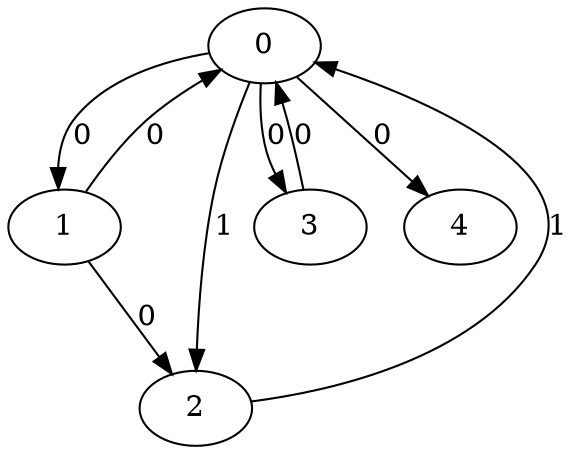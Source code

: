 // Source:364 Canonical: -1 0 1 0 0 0 -1 0 -1 -1 1 -1 -1 -1 -1 0 -1 -1 -1 -1 -1 -1 -1 -1 -1
digraph HRA_from_364_graph_000 {
  0 -> 1 [label="0"];
  0 -> 2 [label="1"];
  0 -> 3 [label="0"];
  1 -> 0 [label="0"];
  1 -> 2 [label="0"];
  2 -> 0 [label="1"];
  3 -> 0 [label="0"];
  0 -> 4 [label="0"];
}

// Source:364 Canonical: -1 0 1 0 0 0 -1 0 -1 -1 1 -1 -1 -1 -1 0 -1 -1 -1 -1 0 -1 -1 -1 -1
digraph HRA_from_364_graph_001 {
  0 -> 1 [label="0"];
  0 -> 2 [label="1"];
  0 -> 3 [label="0"];
  1 -> 0 [label="0"];
  1 -> 2 [label="0"];
  2 -> 0 [label="1"];
  3 -> 0 [label="0"];
  0 -> 4 [label="0"];
  4 -> 0 [label="0"];
}

// Source:364 Canonical: -1 0 1 0 -1 0 -1 0 -1 0 1 -1 -1 -1 -1 0 -1 -1 -1 -1 -1 -1 -1 -1 -1
digraph HRA_from_364_graph_002 {
  0 -> 1 [label="0"];
  0 -> 2 [label="1"];
  0 -> 3 [label="0"];
  1 -> 0 [label="0"];
  1 -> 2 [label="0"];
  2 -> 0 [label="1"];
  3 -> 0 [label="0"];
  1 -> 4 [label="0"];
}

// Source:364 Canonical: -1 0 1 0 0 0 -1 0 -1 0 1 -1 -1 -1 -1 0 -1 -1 -1 -1 -1 -1 -1 -1 -1
digraph HRA_from_364_graph_003 {
  0 -> 1 [label="0"];
  0 -> 2 [label="1"];
  0 -> 3 [label="0"];
  1 -> 0 [label="0"];
  1 -> 2 [label="0"];
  2 -> 0 [label="1"];
  3 -> 0 [label="0"];
  0 -> 4 [label="0"];
  1 -> 4 [label="0"];
}

// Source:364 Canonical: -1 0 1 0 -1 0 -1 0 -1 0 1 -1 -1 -1 -1 0 -1 -1 -1 -1 0 -1 -1 -1 -1
digraph HRA_from_364_graph_004 {
  0 -> 1 [label="0"];
  0 -> 2 [label="1"];
  0 -> 3 [label="0"];
  1 -> 0 [label="0"];
  1 -> 2 [label="0"];
  2 -> 0 [label="1"];
  3 -> 0 [label="0"];
  4 -> 0 [label="0"];
  1 -> 4 [label="0"];
}

// Source:364 Canonical: -1 0 1 0 0 0 -1 0 -1 0 1 -1 -1 -1 -1 0 -1 -1 -1 -1 0 -1 -1 -1 -1
digraph HRA_from_364_graph_005 {
  0 -> 1 [label="0"];
  0 -> 2 [label="1"];
  0 -> 3 [label="0"];
  1 -> 0 [label="0"];
  1 -> 2 [label="0"];
  2 -> 0 [label="1"];
  3 -> 0 [label="0"];
  0 -> 4 [label="0"];
  4 -> 0 [label="0"];
  1 -> 4 [label="0"];
}

// Source:364 Canonical: -1 0 1 0 0 0 -1 0 -1 -1 1 -1 -1 -1 -1 0 -1 -1 -1 -1 -1 0 -1 -1 -1
digraph HRA_from_364_graph_006 {
  0 -> 1 [label="0"];
  0 -> 2 [label="1"];
  0 -> 3 [label="0"];
  1 -> 0 [label="0"];
  1 -> 2 [label="0"];
  2 -> 0 [label="1"];
  3 -> 0 [label="0"];
  0 -> 4 [label="0"];
  4 -> 1 [label="0"];
}

// Source:364 Canonical: -1 0 1 0 0 0 -1 0 -1 -1 1 -1 -1 -1 -1 0 -1 -1 -1 -1 0 0 -1 -1 -1
digraph HRA_from_364_graph_007 {
  0 -> 1 [label="0"];
  0 -> 2 [label="1"];
  0 -> 3 [label="0"];
  1 -> 0 [label="0"];
  1 -> 2 [label="0"];
  2 -> 0 [label="1"];
  3 -> 0 [label="0"];
  0 -> 4 [label="0"];
  4 -> 0 [label="0"];
  4 -> 1 [label="0"];
}

// Source:364 Canonical: -1 0 1 0 -1 0 -1 0 -1 0 1 -1 -1 -1 -1 0 -1 -1 -1 -1 -1 0 -1 -1 -1
digraph HRA_from_364_graph_008 {
  0 -> 1 [label="0"];
  0 -> 2 [label="1"];
  0 -> 3 [label="0"];
  1 -> 0 [label="0"];
  1 -> 2 [label="0"];
  2 -> 0 [label="1"];
  3 -> 0 [label="0"];
  1 -> 4 [label="0"];
  4 -> 1 [label="0"];
}

// Source:364 Canonical: -1 0 1 0 0 0 -1 0 -1 0 1 -1 -1 -1 -1 0 -1 -1 -1 -1 -1 0 -1 -1 -1
digraph HRA_from_364_graph_009 {
  0 -> 1 [label="0"];
  0 -> 2 [label="1"];
  0 -> 3 [label="0"];
  1 -> 0 [label="0"];
  1 -> 2 [label="0"];
  2 -> 0 [label="1"];
  3 -> 0 [label="0"];
  0 -> 4 [label="0"];
  1 -> 4 [label="0"];
  4 -> 1 [label="0"];
}

// Source:364 Canonical: -1 0 1 0 -1 0 -1 0 -1 0 1 -1 -1 -1 -1 0 -1 -1 -1 -1 0 0 -1 -1 -1
digraph HRA_from_364_graph_010 {
  0 -> 1 [label="0"];
  0 -> 2 [label="1"];
  0 -> 3 [label="0"];
  1 -> 0 [label="0"];
  1 -> 2 [label="0"];
  2 -> 0 [label="1"];
  3 -> 0 [label="0"];
  4 -> 0 [label="0"];
  1 -> 4 [label="0"];
  4 -> 1 [label="0"];
}

// Source:364 Canonical: -1 0 1 0 0 0 -1 0 -1 0 1 -1 -1 -1 -1 0 -1 -1 -1 -1 0 0 -1 -1 -1
digraph HRA_from_364_graph_011 {
  0 -> 1 [label="0"];
  0 -> 2 [label="1"];
  0 -> 3 [label="0"];
  1 -> 0 [label="0"];
  1 -> 2 [label="0"];
  2 -> 0 [label="1"];
  3 -> 0 [label="0"];
  0 -> 4 [label="0"];
  4 -> 0 [label="0"];
  1 -> 4 [label="0"];
  4 -> 1 [label="0"];
}

// Source:364 Canonical: -1 0 1 0 -1 0 -1 0 -1 -1 1 -1 -1 -1 0 0 -1 -1 -1 -1 -1 -1 -1 -1 -1
digraph HRA_from_364_graph_012 {
  0 -> 1 [label="0"];
  0 -> 2 [label="1"];
  0 -> 3 [label="0"];
  1 -> 0 [label="0"];
  1 -> 2 [label="0"];
  2 -> 0 [label="1"];
  3 -> 0 [label="0"];
  2 -> 4 [label="0"];
}

// Source:364 Canonical: -1 0 1 0 0 0 -1 0 -1 -1 1 -1 -1 -1 0 0 -1 -1 -1 -1 -1 -1 -1 -1 -1
digraph HRA_from_364_graph_013 {
  0 -> 1 [label="0"];
  0 -> 2 [label="1"];
  0 -> 3 [label="0"];
  1 -> 0 [label="0"];
  1 -> 2 [label="0"];
  2 -> 0 [label="1"];
  3 -> 0 [label="0"];
  0 -> 4 [label="0"];
  2 -> 4 [label="0"];
}

// Source:364 Canonical: -1 0 1 0 -1 0 -1 0 -1 -1 1 -1 -1 -1 0 0 -1 -1 -1 -1 0 -1 -1 -1 -1
digraph HRA_from_364_graph_014 {
  0 -> 1 [label="0"];
  0 -> 2 [label="1"];
  0 -> 3 [label="0"];
  1 -> 0 [label="0"];
  1 -> 2 [label="0"];
  2 -> 0 [label="1"];
  3 -> 0 [label="0"];
  4 -> 0 [label="0"];
  2 -> 4 [label="0"];
}

// Source:364 Canonical: -1 0 1 0 0 0 -1 0 -1 -1 1 -1 -1 -1 0 0 -1 -1 -1 -1 0 -1 -1 -1 -1
digraph HRA_from_364_graph_015 {
  0 -> 1 [label="0"];
  0 -> 2 [label="1"];
  0 -> 3 [label="0"];
  1 -> 0 [label="0"];
  1 -> 2 [label="0"];
  2 -> 0 [label="1"];
  3 -> 0 [label="0"];
  0 -> 4 [label="0"];
  4 -> 0 [label="0"];
  2 -> 4 [label="0"];
}

// Source:364 Canonical: -1 0 1 0 -1 0 -1 0 -1 0 1 -1 -1 -1 0 0 -1 -1 -1 -1 -1 -1 -1 -1 -1
digraph HRA_from_364_graph_016 {
  0 -> 1 [label="0"];
  0 -> 2 [label="1"];
  0 -> 3 [label="0"];
  1 -> 0 [label="0"];
  1 -> 2 [label="0"];
  2 -> 0 [label="1"];
  3 -> 0 [label="0"];
  1 -> 4 [label="0"];
  2 -> 4 [label="0"];
}

// Source:364 Canonical: -1 0 1 0 0 0 -1 0 -1 0 1 -1 -1 -1 0 0 -1 -1 -1 -1 -1 -1 -1 -1 -1
digraph HRA_from_364_graph_017 {
  0 -> 1 [label="0"];
  0 -> 2 [label="1"];
  0 -> 3 [label="0"];
  1 -> 0 [label="0"];
  1 -> 2 [label="0"];
  2 -> 0 [label="1"];
  3 -> 0 [label="0"];
  0 -> 4 [label="0"];
  1 -> 4 [label="0"];
  2 -> 4 [label="0"];
}

// Source:364 Canonical: -1 0 1 0 -1 0 -1 0 -1 0 1 -1 -1 -1 0 0 -1 -1 -1 -1 0 -1 -1 -1 -1
digraph HRA_from_364_graph_018 {
  0 -> 1 [label="0"];
  0 -> 2 [label="1"];
  0 -> 3 [label="0"];
  1 -> 0 [label="0"];
  1 -> 2 [label="0"];
  2 -> 0 [label="1"];
  3 -> 0 [label="0"];
  4 -> 0 [label="0"];
  1 -> 4 [label="0"];
  2 -> 4 [label="0"];
}

// Source:364 Canonical: -1 0 1 0 0 0 -1 0 -1 0 1 -1 -1 -1 0 0 -1 -1 -1 -1 0 -1 -1 -1 -1
digraph HRA_from_364_graph_019 {
  0 -> 1 [label="0"];
  0 -> 2 [label="1"];
  0 -> 3 [label="0"];
  1 -> 0 [label="0"];
  1 -> 2 [label="0"];
  2 -> 0 [label="1"];
  3 -> 0 [label="0"];
  0 -> 4 [label="0"];
  4 -> 0 [label="0"];
  1 -> 4 [label="0"];
  2 -> 4 [label="0"];
}

// Source:364 Canonical: -1 0 1 0 -1 0 -1 0 -1 -1 1 -1 -1 -1 0 0 -1 -1 -1 -1 -1 0 -1 -1 -1
digraph HRA_from_364_graph_020 {
  0 -> 1 [label="0"];
  0 -> 2 [label="1"];
  0 -> 3 [label="0"];
  1 -> 0 [label="0"];
  1 -> 2 [label="0"];
  2 -> 0 [label="1"];
  3 -> 0 [label="0"];
  4 -> 1 [label="0"];
  2 -> 4 [label="0"];
}

// Source:364 Canonical: -1 0 1 0 0 0 -1 0 -1 -1 1 -1 -1 -1 0 0 -1 -1 -1 -1 -1 0 -1 -1 -1
digraph HRA_from_364_graph_021 {
  0 -> 1 [label="0"];
  0 -> 2 [label="1"];
  0 -> 3 [label="0"];
  1 -> 0 [label="0"];
  1 -> 2 [label="0"];
  2 -> 0 [label="1"];
  3 -> 0 [label="0"];
  0 -> 4 [label="0"];
  4 -> 1 [label="0"];
  2 -> 4 [label="0"];
}

// Source:364 Canonical: -1 0 1 0 -1 0 -1 0 -1 -1 1 -1 -1 -1 0 0 -1 -1 -1 -1 0 0 -1 -1 -1
digraph HRA_from_364_graph_022 {
  0 -> 1 [label="0"];
  0 -> 2 [label="1"];
  0 -> 3 [label="0"];
  1 -> 0 [label="0"];
  1 -> 2 [label="0"];
  2 -> 0 [label="1"];
  3 -> 0 [label="0"];
  4 -> 0 [label="0"];
  4 -> 1 [label="0"];
  2 -> 4 [label="0"];
}

// Source:364 Canonical: -1 0 1 0 0 0 -1 0 -1 -1 1 -1 -1 -1 0 0 -1 -1 -1 -1 0 0 -1 -1 -1
digraph HRA_from_364_graph_023 {
  0 -> 1 [label="0"];
  0 -> 2 [label="1"];
  0 -> 3 [label="0"];
  1 -> 0 [label="0"];
  1 -> 2 [label="0"];
  2 -> 0 [label="1"];
  3 -> 0 [label="0"];
  0 -> 4 [label="0"];
  4 -> 0 [label="0"];
  4 -> 1 [label="0"];
  2 -> 4 [label="0"];
}

// Source:364 Canonical: -1 0 1 0 -1 0 -1 0 -1 0 1 -1 -1 -1 0 0 -1 -1 -1 -1 -1 0 -1 -1 -1
digraph HRA_from_364_graph_024 {
  0 -> 1 [label="0"];
  0 -> 2 [label="1"];
  0 -> 3 [label="0"];
  1 -> 0 [label="0"];
  1 -> 2 [label="0"];
  2 -> 0 [label="1"];
  3 -> 0 [label="0"];
  1 -> 4 [label="0"];
  4 -> 1 [label="0"];
  2 -> 4 [label="0"];
}

// Source:364 Canonical: -1 0 1 0 0 0 -1 0 -1 0 1 -1 -1 -1 0 0 -1 -1 -1 -1 -1 0 -1 -1 -1
digraph HRA_from_364_graph_025 {
  0 -> 1 [label="0"];
  0 -> 2 [label="1"];
  0 -> 3 [label="0"];
  1 -> 0 [label="0"];
  1 -> 2 [label="0"];
  2 -> 0 [label="1"];
  3 -> 0 [label="0"];
  0 -> 4 [label="0"];
  1 -> 4 [label="0"];
  4 -> 1 [label="0"];
  2 -> 4 [label="0"];
}

// Source:364 Canonical: -1 0 1 0 -1 0 -1 0 -1 0 1 -1 -1 -1 0 0 -1 -1 -1 -1 0 0 -1 -1 -1
digraph HRA_from_364_graph_026 {
  0 -> 1 [label="0"];
  0 -> 2 [label="1"];
  0 -> 3 [label="0"];
  1 -> 0 [label="0"];
  1 -> 2 [label="0"];
  2 -> 0 [label="1"];
  3 -> 0 [label="0"];
  4 -> 0 [label="0"];
  1 -> 4 [label="0"];
  4 -> 1 [label="0"];
  2 -> 4 [label="0"];
}

// Source:364 Canonical: -1 0 1 0 0 0 -1 0 -1 0 1 -1 -1 -1 0 0 -1 -1 -1 -1 0 0 -1 -1 -1
digraph HRA_from_364_graph_027 {
  0 -> 1 [label="0"];
  0 -> 2 [label="1"];
  0 -> 3 [label="0"];
  1 -> 0 [label="0"];
  1 -> 2 [label="0"];
  2 -> 0 [label="1"];
  3 -> 0 [label="0"];
  0 -> 4 [label="0"];
  4 -> 0 [label="0"];
  1 -> 4 [label="0"];
  4 -> 1 [label="0"];
  2 -> 4 [label="0"];
}

// Source:364 Canonical: -1 0 1 0 0 0 -1 0 -1 -1 1 -1 -1 -1 -1 0 -1 -1 -1 -1 -1 -1 0 -1 -1
digraph HRA_from_364_graph_028 {
  0 -> 1 [label="0"];
  0 -> 2 [label="1"];
  0 -> 3 [label="0"];
  1 -> 0 [label="0"];
  1 -> 2 [label="0"];
  2 -> 0 [label="1"];
  3 -> 0 [label="0"];
  0 -> 4 [label="0"];
  4 -> 2 [label="0"];
}

// Source:364 Canonical: -1 0 1 0 0 0 -1 0 -1 -1 1 -1 -1 -1 -1 0 -1 -1 -1 -1 0 -1 0 -1 -1
digraph HRA_from_364_graph_029 {
  0 -> 1 [label="0"];
  0 -> 2 [label="1"];
  0 -> 3 [label="0"];
  1 -> 0 [label="0"];
  1 -> 2 [label="0"];
  2 -> 0 [label="1"];
  3 -> 0 [label="0"];
  0 -> 4 [label="0"];
  4 -> 0 [label="0"];
  4 -> 2 [label="0"];
}

// Source:364 Canonical: -1 0 1 0 -1 0 -1 0 -1 0 1 -1 -1 -1 -1 0 -1 -1 -1 -1 -1 -1 0 -1 -1
digraph HRA_from_364_graph_030 {
  0 -> 1 [label="0"];
  0 -> 2 [label="1"];
  0 -> 3 [label="0"];
  1 -> 0 [label="0"];
  1 -> 2 [label="0"];
  2 -> 0 [label="1"];
  3 -> 0 [label="0"];
  1 -> 4 [label="0"];
  4 -> 2 [label="0"];
}

// Source:364 Canonical: -1 0 1 0 0 0 -1 0 -1 0 1 -1 -1 -1 -1 0 -1 -1 -1 -1 -1 -1 0 -1 -1
digraph HRA_from_364_graph_031 {
  0 -> 1 [label="0"];
  0 -> 2 [label="1"];
  0 -> 3 [label="0"];
  1 -> 0 [label="0"];
  1 -> 2 [label="0"];
  2 -> 0 [label="1"];
  3 -> 0 [label="0"];
  0 -> 4 [label="0"];
  1 -> 4 [label="0"];
  4 -> 2 [label="0"];
}

// Source:364 Canonical: -1 0 1 0 -1 0 -1 0 -1 0 1 -1 -1 -1 -1 0 -1 -1 -1 -1 0 -1 0 -1 -1
digraph HRA_from_364_graph_032 {
  0 -> 1 [label="0"];
  0 -> 2 [label="1"];
  0 -> 3 [label="0"];
  1 -> 0 [label="0"];
  1 -> 2 [label="0"];
  2 -> 0 [label="1"];
  3 -> 0 [label="0"];
  4 -> 0 [label="0"];
  1 -> 4 [label="0"];
  4 -> 2 [label="0"];
}

// Source:364 Canonical: -1 0 1 0 0 0 -1 0 -1 0 1 -1 -1 -1 -1 0 -1 -1 -1 -1 0 -1 0 -1 -1
digraph HRA_from_364_graph_033 {
  0 -> 1 [label="0"];
  0 -> 2 [label="1"];
  0 -> 3 [label="0"];
  1 -> 0 [label="0"];
  1 -> 2 [label="0"];
  2 -> 0 [label="1"];
  3 -> 0 [label="0"];
  0 -> 4 [label="0"];
  4 -> 0 [label="0"];
  1 -> 4 [label="0"];
  4 -> 2 [label="0"];
}

// Source:364 Canonical: -1 0 1 0 0 0 -1 0 -1 -1 1 -1 -1 -1 -1 0 -1 -1 -1 -1 -1 0 0 -1 -1
digraph HRA_from_364_graph_034 {
  0 -> 1 [label="0"];
  0 -> 2 [label="1"];
  0 -> 3 [label="0"];
  1 -> 0 [label="0"];
  1 -> 2 [label="0"];
  2 -> 0 [label="1"];
  3 -> 0 [label="0"];
  0 -> 4 [label="0"];
  4 -> 1 [label="0"];
  4 -> 2 [label="0"];
}

// Source:364 Canonical: -1 0 1 0 0 0 -1 0 -1 -1 1 -1 -1 -1 -1 0 -1 -1 -1 -1 0 0 0 -1 -1
digraph HRA_from_364_graph_035 {
  0 -> 1 [label="0"];
  0 -> 2 [label="1"];
  0 -> 3 [label="0"];
  1 -> 0 [label="0"];
  1 -> 2 [label="0"];
  2 -> 0 [label="1"];
  3 -> 0 [label="0"];
  0 -> 4 [label="0"];
  4 -> 0 [label="0"];
  4 -> 1 [label="0"];
  4 -> 2 [label="0"];
}

// Source:364 Canonical: -1 0 1 0 -1 0 -1 0 -1 0 1 -1 -1 -1 -1 0 -1 -1 -1 -1 -1 0 0 -1 -1
digraph HRA_from_364_graph_036 {
  0 -> 1 [label="0"];
  0 -> 2 [label="1"];
  0 -> 3 [label="0"];
  1 -> 0 [label="0"];
  1 -> 2 [label="0"];
  2 -> 0 [label="1"];
  3 -> 0 [label="0"];
  1 -> 4 [label="0"];
  4 -> 1 [label="0"];
  4 -> 2 [label="0"];
}

// Source:364 Canonical: -1 0 1 0 0 0 -1 0 -1 0 1 -1 -1 -1 -1 0 -1 -1 -1 -1 -1 0 0 -1 -1
digraph HRA_from_364_graph_037 {
  0 -> 1 [label="0"];
  0 -> 2 [label="1"];
  0 -> 3 [label="0"];
  1 -> 0 [label="0"];
  1 -> 2 [label="0"];
  2 -> 0 [label="1"];
  3 -> 0 [label="0"];
  0 -> 4 [label="0"];
  1 -> 4 [label="0"];
  4 -> 1 [label="0"];
  4 -> 2 [label="0"];
}

// Source:364 Canonical: -1 0 1 0 -1 0 -1 0 -1 0 1 -1 -1 -1 -1 0 -1 -1 -1 -1 0 0 0 -1 -1
digraph HRA_from_364_graph_038 {
  0 -> 1 [label="0"];
  0 -> 2 [label="1"];
  0 -> 3 [label="0"];
  1 -> 0 [label="0"];
  1 -> 2 [label="0"];
  2 -> 0 [label="1"];
  3 -> 0 [label="0"];
  4 -> 0 [label="0"];
  1 -> 4 [label="0"];
  4 -> 1 [label="0"];
  4 -> 2 [label="0"];
}

// Source:364 Canonical: -1 0 1 0 0 0 -1 0 -1 0 1 -1 -1 -1 -1 0 -1 -1 -1 -1 0 0 0 -1 -1
digraph HRA_from_364_graph_039 {
  0 -> 1 [label="0"];
  0 -> 2 [label="1"];
  0 -> 3 [label="0"];
  1 -> 0 [label="0"];
  1 -> 2 [label="0"];
  2 -> 0 [label="1"];
  3 -> 0 [label="0"];
  0 -> 4 [label="0"];
  4 -> 0 [label="0"];
  1 -> 4 [label="0"];
  4 -> 1 [label="0"];
  4 -> 2 [label="0"];
}

// Source:364 Canonical: -1 0 1 0 -1 0 -1 0 -1 -1 1 -1 -1 -1 0 0 -1 -1 -1 -1 -1 -1 0 -1 -1
digraph HRA_from_364_graph_040 {
  0 -> 1 [label="0"];
  0 -> 2 [label="1"];
  0 -> 3 [label="0"];
  1 -> 0 [label="0"];
  1 -> 2 [label="0"];
  2 -> 0 [label="1"];
  3 -> 0 [label="0"];
  2 -> 4 [label="0"];
  4 -> 2 [label="0"];
}

// Source:364 Canonical: -1 0 1 0 0 0 -1 0 -1 -1 1 -1 -1 -1 0 0 -1 -1 -1 -1 -1 -1 0 -1 -1
digraph HRA_from_364_graph_041 {
  0 -> 1 [label="0"];
  0 -> 2 [label="1"];
  0 -> 3 [label="0"];
  1 -> 0 [label="0"];
  1 -> 2 [label="0"];
  2 -> 0 [label="1"];
  3 -> 0 [label="0"];
  0 -> 4 [label="0"];
  2 -> 4 [label="0"];
  4 -> 2 [label="0"];
}

// Source:364 Canonical: -1 0 1 0 -1 0 -1 0 -1 -1 1 -1 -1 -1 0 0 -1 -1 -1 -1 0 -1 0 -1 -1
digraph HRA_from_364_graph_042 {
  0 -> 1 [label="0"];
  0 -> 2 [label="1"];
  0 -> 3 [label="0"];
  1 -> 0 [label="0"];
  1 -> 2 [label="0"];
  2 -> 0 [label="1"];
  3 -> 0 [label="0"];
  4 -> 0 [label="0"];
  2 -> 4 [label="0"];
  4 -> 2 [label="0"];
}

// Source:364 Canonical: -1 0 1 0 0 0 -1 0 -1 -1 1 -1 -1 -1 0 0 -1 -1 -1 -1 0 -1 0 -1 -1
digraph HRA_from_364_graph_043 {
  0 -> 1 [label="0"];
  0 -> 2 [label="1"];
  0 -> 3 [label="0"];
  1 -> 0 [label="0"];
  1 -> 2 [label="0"];
  2 -> 0 [label="1"];
  3 -> 0 [label="0"];
  0 -> 4 [label="0"];
  4 -> 0 [label="0"];
  2 -> 4 [label="0"];
  4 -> 2 [label="0"];
}

// Source:364 Canonical: -1 0 1 0 -1 0 -1 0 -1 0 1 -1 -1 -1 0 0 -1 -1 -1 -1 -1 -1 0 -1 -1
digraph HRA_from_364_graph_044 {
  0 -> 1 [label="0"];
  0 -> 2 [label="1"];
  0 -> 3 [label="0"];
  1 -> 0 [label="0"];
  1 -> 2 [label="0"];
  2 -> 0 [label="1"];
  3 -> 0 [label="0"];
  1 -> 4 [label="0"];
  2 -> 4 [label="0"];
  4 -> 2 [label="0"];
}

// Source:364 Canonical: -1 0 1 0 0 0 -1 0 -1 0 1 -1 -1 -1 0 0 -1 -1 -1 -1 -1 -1 0 -1 -1
digraph HRA_from_364_graph_045 {
  0 -> 1 [label="0"];
  0 -> 2 [label="1"];
  0 -> 3 [label="0"];
  1 -> 0 [label="0"];
  1 -> 2 [label="0"];
  2 -> 0 [label="1"];
  3 -> 0 [label="0"];
  0 -> 4 [label="0"];
  1 -> 4 [label="0"];
  2 -> 4 [label="0"];
  4 -> 2 [label="0"];
}

// Source:364 Canonical: -1 0 1 0 -1 0 -1 0 -1 0 1 -1 -1 -1 0 0 -1 -1 -1 -1 0 -1 0 -1 -1
digraph HRA_from_364_graph_046 {
  0 -> 1 [label="0"];
  0 -> 2 [label="1"];
  0 -> 3 [label="0"];
  1 -> 0 [label="0"];
  1 -> 2 [label="0"];
  2 -> 0 [label="1"];
  3 -> 0 [label="0"];
  4 -> 0 [label="0"];
  1 -> 4 [label="0"];
  2 -> 4 [label="0"];
  4 -> 2 [label="0"];
}

// Source:364 Canonical: -1 0 1 0 0 0 -1 0 -1 0 1 -1 -1 -1 0 0 -1 -1 -1 -1 0 -1 0 -1 -1
digraph HRA_from_364_graph_047 {
  0 -> 1 [label="0"];
  0 -> 2 [label="1"];
  0 -> 3 [label="0"];
  1 -> 0 [label="0"];
  1 -> 2 [label="0"];
  2 -> 0 [label="1"];
  3 -> 0 [label="0"];
  0 -> 4 [label="0"];
  4 -> 0 [label="0"];
  1 -> 4 [label="0"];
  2 -> 4 [label="0"];
  4 -> 2 [label="0"];
}

// Source:364 Canonical: -1 0 1 0 -1 0 -1 0 -1 -1 1 -1 -1 -1 0 0 -1 -1 -1 -1 -1 0 0 -1 -1
digraph HRA_from_364_graph_048 {
  0 -> 1 [label="0"];
  0 -> 2 [label="1"];
  0 -> 3 [label="0"];
  1 -> 0 [label="0"];
  1 -> 2 [label="0"];
  2 -> 0 [label="1"];
  3 -> 0 [label="0"];
  4 -> 1 [label="0"];
  2 -> 4 [label="0"];
  4 -> 2 [label="0"];
}

// Source:364 Canonical: -1 0 1 0 0 0 -1 0 -1 -1 1 -1 -1 -1 0 0 -1 -1 -1 -1 -1 0 0 -1 -1
digraph HRA_from_364_graph_049 {
  0 -> 1 [label="0"];
  0 -> 2 [label="1"];
  0 -> 3 [label="0"];
  1 -> 0 [label="0"];
  1 -> 2 [label="0"];
  2 -> 0 [label="1"];
  3 -> 0 [label="0"];
  0 -> 4 [label="0"];
  4 -> 1 [label="0"];
  2 -> 4 [label="0"];
  4 -> 2 [label="0"];
}

// Source:364 Canonical: -1 0 1 0 -1 0 -1 0 -1 -1 1 -1 -1 -1 0 0 -1 -1 -1 -1 0 0 0 -1 -1
digraph HRA_from_364_graph_050 {
  0 -> 1 [label="0"];
  0 -> 2 [label="1"];
  0 -> 3 [label="0"];
  1 -> 0 [label="0"];
  1 -> 2 [label="0"];
  2 -> 0 [label="1"];
  3 -> 0 [label="0"];
  4 -> 0 [label="0"];
  4 -> 1 [label="0"];
  2 -> 4 [label="0"];
  4 -> 2 [label="0"];
}

// Source:364 Canonical: -1 0 1 0 0 0 -1 0 -1 -1 1 -1 -1 -1 0 0 -1 -1 -1 -1 0 0 0 -1 -1
digraph HRA_from_364_graph_051 {
  0 -> 1 [label="0"];
  0 -> 2 [label="1"];
  0 -> 3 [label="0"];
  1 -> 0 [label="0"];
  1 -> 2 [label="0"];
  2 -> 0 [label="1"];
  3 -> 0 [label="0"];
  0 -> 4 [label="0"];
  4 -> 0 [label="0"];
  4 -> 1 [label="0"];
  2 -> 4 [label="0"];
  4 -> 2 [label="0"];
}

// Source:364 Canonical: -1 0 1 0 -1 0 -1 0 -1 0 1 -1 -1 -1 0 0 -1 -1 -1 -1 -1 0 0 -1 -1
digraph HRA_from_364_graph_052 {
  0 -> 1 [label="0"];
  0 -> 2 [label="1"];
  0 -> 3 [label="0"];
  1 -> 0 [label="0"];
  1 -> 2 [label="0"];
  2 -> 0 [label="1"];
  3 -> 0 [label="0"];
  1 -> 4 [label="0"];
  4 -> 1 [label="0"];
  2 -> 4 [label="0"];
  4 -> 2 [label="0"];
}

// Source:364 Canonical: -1 0 1 0 0 0 -1 0 -1 0 1 -1 -1 -1 0 0 -1 -1 -1 -1 -1 0 0 -1 -1
digraph HRA_from_364_graph_053 {
  0 -> 1 [label="0"];
  0 -> 2 [label="1"];
  0 -> 3 [label="0"];
  1 -> 0 [label="0"];
  1 -> 2 [label="0"];
  2 -> 0 [label="1"];
  3 -> 0 [label="0"];
  0 -> 4 [label="0"];
  1 -> 4 [label="0"];
  4 -> 1 [label="0"];
  2 -> 4 [label="0"];
  4 -> 2 [label="0"];
}

// Source:364 Canonical: -1 0 1 0 -1 0 -1 0 -1 0 1 -1 -1 -1 0 0 -1 -1 -1 -1 0 0 0 -1 -1
digraph HRA_from_364_graph_054 {
  0 -> 1 [label="0"];
  0 -> 2 [label="1"];
  0 -> 3 [label="0"];
  1 -> 0 [label="0"];
  1 -> 2 [label="0"];
  2 -> 0 [label="1"];
  3 -> 0 [label="0"];
  4 -> 0 [label="0"];
  1 -> 4 [label="0"];
  4 -> 1 [label="0"];
  2 -> 4 [label="0"];
  4 -> 2 [label="0"];
}

// Source:364 Canonical: -1 0 1 0 0 0 -1 0 -1 0 1 -1 -1 -1 0 0 -1 -1 -1 -1 0 0 0 -1 -1
digraph HRA_from_364_graph_055 {
  0 -> 1 [label="0"];
  0 -> 2 [label="1"];
  0 -> 3 [label="0"];
  1 -> 0 [label="0"];
  1 -> 2 [label="0"];
  2 -> 0 [label="1"];
  3 -> 0 [label="0"];
  0 -> 4 [label="0"];
  4 -> 0 [label="0"];
  1 -> 4 [label="0"];
  4 -> 1 [label="0"];
  2 -> 4 [label="0"];
  4 -> 2 [label="0"];
}

// Source:364 Canonical: -1 0 1 0 -1 0 -1 0 -1 -1 1 -1 -1 -1 -1 0 -1 -1 -1 0 -1 -1 -1 -1 -1
digraph HRA_from_364_graph_056 {
  0 -> 1 [label="0"];
  0 -> 2 [label="1"];
  0 -> 3 [label="0"];
  1 -> 0 [label="0"];
  1 -> 2 [label="0"];
  2 -> 0 [label="1"];
  3 -> 0 [label="0"];
  3 -> 4 [label="0"];
}

// Source:364 Canonical: -1 0 1 0 0 0 -1 0 -1 -1 1 -1 -1 -1 -1 0 -1 -1 -1 0 -1 -1 -1 -1 -1
digraph HRA_from_364_graph_057 {
  0 -> 1 [label="0"];
  0 -> 2 [label="1"];
  0 -> 3 [label="0"];
  1 -> 0 [label="0"];
  1 -> 2 [label="0"];
  2 -> 0 [label="1"];
  3 -> 0 [label="0"];
  0 -> 4 [label="0"];
  3 -> 4 [label="0"];
}

// Source:364 Canonical: -1 0 1 0 -1 0 -1 0 -1 -1 1 -1 -1 -1 -1 0 -1 -1 -1 0 0 -1 -1 -1 -1
digraph HRA_from_364_graph_058 {
  0 -> 1 [label="0"];
  0 -> 2 [label="1"];
  0 -> 3 [label="0"];
  1 -> 0 [label="0"];
  1 -> 2 [label="0"];
  2 -> 0 [label="1"];
  3 -> 0 [label="0"];
  4 -> 0 [label="0"];
  3 -> 4 [label="0"];
}

// Source:364 Canonical: -1 0 1 0 0 0 -1 0 -1 -1 1 -1 -1 -1 -1 0 -1 -1 -1 0 0 -1 -1 -1 -1
digraph HRA_from_364_graph_059 {
  0 -> 1 [label="0"];
  0 -> 2 [label="1"];
  0 -> 3 [label="0"];
  1 -> 0 [label="0"];
  1 -> 2 [label="0"];
  2 -> 0 [label="1"];
  3 -> 0 [label="0"];
  0 -> 4 [label="0"];
  4 -> 0 [label="0"];
  3 -> 4 [label="0"];
}

// Source:364 Canonical: -1 0 1 0 -1 0 -1 0 -1 0 1 -1 -1 -1 -1 0 -1 -1 -1 0 -1 -1 -1 -1 -1
digraph HRA_from_364_graph_060 {
  0 -> 1 [label="0"];
  0 -> 2 [label="1"];
  0 -> 3 [label="0"];
  1 -> 0 [label="0"];
  1 -> 2 [label="0"];
  2 -> 0 [label="1"];
  3 -> 0 [label="0"];
  1 -> 4 [label="0"];
  3 -> 4 [label="0"];
}

// Source:364 Canonical: -1 0 1 0 0 0 -1 0 -1 0 1 -1 -1 -1 -1 0 -1 -1 -1 0 -1 -1 -1 -1 -1
digraph HRA_from_364_graph_061 {
  0 -> 1 [label="0"];
  0 -> 2 [label="1"];
  0 -> 3 [label="0"];
  1 -> 0 [label="0"];
  1 -> 2 [label="0"];
  2 -> 0 [label="1"];
  3 -> 0 [label="0"];
  0 -> 4 [label="0"];
  1 -> 4 [label="0"];
  3 -> 4 [label="0"];
}

// Source:364 Canonical: -1 0 1 0 -1 0 -1 0 -1 0 1 -1 -1 -1 -1 0 -1 -1 -1 0 0 -1 -1 -1 -1
digraph HRA_from_364_graph_062 {
  0 -> 1 [label="0"];
  0 -> 2 [label="1"];
  0 -> 3 [label="0"];
  1 -> 0 [label="0"];
  1 -> 2 [label="0"];
  2 -> 0 [label="1"];
  3 -> 0 [label="0"];
  4 -> 0 [label="0"];
  1 -> 4 [label="0"];
  3 -> 4 [label="0"];
}

// Source:364 Canonical: -1 0 1 0 0 0 -1 0 -1 0 1 -1 -1 -1 -1 0 -1 -1 -1 0 0 -1 -1 -1 -1
digraph HRA_from_364_graph_063 {
  0 -> 1 [label="0"];
  0 -> 2 [label="1"];
  0 -> 3 [label="0"];
  1 -> 0 [label="0"];
  1 -> 2 [label="0"];
  2 -> 0 [label="1"];
  3 -> 0 [label="0"];
  0 -> 4 [label="0"];
  4 -> 0 [label="0"];
  1 -> 4 [label="0"];
  3 -> 4 [label="0"];
}

// Source:364 Canonical: -1 0 1 0 -1 0 -1 0 -1 -1 1 -1 -1 -1 -1 0 -1 -1 -1 0 -1 0 -1 -1 -1
digraph HRA_from_364_graph_064 {
  0 -> 1 [label="0"];
  0 -> 2 [label="1"];
  0 -> 3 [label="0"];
  1 -> 0 [label="0"];
  1 -> 2 [label="0"];
  2 -> 0 [label="1"];
  3 -> 0 [label="0"];
  4 -> 1 [label="0"];
  3 -> 4 [label="0"];
}

// Source:364 Canonical: -1 0 1 0 0 0 -1 0 -1 -1 1 -1 -1 -1 -1 0 -1 -1 -1 0 -1 0 -1 -1 -1
digraph HRA_from_364_graph_065 {
  0 -> 1 [label="0"];
  0 -> 2 [label="1"];
  0 -> 3 [label="0"];
  1 -> 0 [label="0"];
  1 -> 2 [label="0"];
  2 -> 0 [label="1"];
  3 -> 0 [label="0"];
  0 -> 4 [label="0"];
  4 -> 1 [label="0"];
  3 -> 4 [label="0"];
}

// Source:364 Canonical: -1 0 1 0 -1 0 -1 0 -1 -1 1 -1 -1 -1 -1 0 -1 -1 -1 0 0 0 -1 -1 -1
digraph HRA_from_364_graph_066 {
  0 -> 1 [label="0"];
  0 -> 2 [label="1"];
  0 -> 3 [label="0"];
  1 -> 0 [label="0"];
  1 -> 2 [label="0"];
  2 -> 0 [label="1"];
  3 -> 0 [label="0"];
  4 -> 0 [label="0"];
  4 -> 1 [label="0"];
  3 -> 4 [label="0"];
}

// Source:364 Canonical: -1 0 1 0 0 0 -1 0 -1 -1 1 -1 -1 -1 -1 0 -1 -1 -1 0 0 0 -1 -1 -1
digraph HRA_from_364_graph_067 {
  0 -> 1 [label="0"];
  0 -> 2 [label="1"];
  0 -> 3 [label="0"];
  1 -> 0 [label="0"];
  1 -> 2 [label="0"];
  2 -> 0 [label="1"];
  3 -> 0 [label="0"];
  0 -> 4 [label="0"];
  4 -> 0 [label="0"];
  4 -> 1 [label="0"];
  3 -> 4 [label="0"];
}

// Source:364 Canonical: -1 0 1 0 -1 0 -1 0 -1 0 1 -1 -1 -1 -1 0 -1 -1 -1 0 -1 0 -1 -1 -1
digraph HRA_from_364_graph_068 {
  0 -> 1 [label="0"];
  0 -> 2 [label="1"];
  0 -> 3 [label="0"];
  1 -> 0 [label="0"];
  1 -> 2 [label="0"];
  2 -> 0 [label="1"];
  3 -> 0 [label="0"];
  1 -> 4 [label="0"];
  4 -> 1 [label="0"];
  3 -> 4 [label="0"];
}

// Source:364 Canonical: -1 0 1 0 0 0 -1 0 -1 0 1 -1 -1 -1 -1 0 -1 -1 -1 0 -1 0 -1 -1 -1
digraph HRA_from_364_graph_069 {
  0 -> 1 [label="0"];
  0 -> 2 [label="1"];
  0 -> 3 [label="0"];
  1 -> 0 [label="0"];
  1 -> 2 [label="0"];
  2 -> 0 [label="1"];
  3 -> 0 [label="0"];
  0 -> 4 [label="0"];
  1 -> 4 [label="0"];
  4 -> 1 [label="0"];
  3 -> 4 [label="0"];
}

// Source:364 Canonical: -1 0 1 0 -1 0 -1 0 -1 0 1 -1 -1 -1 -1 0 -1 -1 -1 0 0 0 -1 -1 -1
digraph HRA_from_364_graph_070 {
  0 -> 1 [label="0"];
  0 -> 2 [label="1"];
  0 -> 3 [label="0"];
  1 -> 0 [label="0"];
  1 -> 2 [label="0"];
  2 -> 0 [label="1"];
  3 -> 0 [label="0"];
  4 -> 0 [label="0"];
  1 -> 4 [label="0"];
  4 -> 1 [label="0"];
  3 -> 4 [label="0"];
}

// Source:364 Canonical: -1 0 1 0 0 0 -1 0 -1 0 1 -1 -1 -1 -1 0 -1 -1 -1 0 0 0 -1 -1 -1
digraph HRA_from_364_graph_071 {
  0 -> 1 [label="0"];
  0 -> 2 [label="1"];
  0 -> 3 [label="0"];
  1 -> 0 [label="0"];
  1 -> 2 [label="0"];
  2 -> 0 [label="1"];
  3 -> 0 [label="0"];
  0 -> 4 [label="0"];
  4 -> 0 [label="0"];
  1 -> 4 [label="0"];
  4 -> 1 [label="0"];
  3 -> 4 [label="0"];
}

// Source:364 Canonical: -1 0 1 0 -1 0 -1 0 -1 -1 1 -1 -1 -1 0 0 -1 -1 -1 0 -1 -1 -1 -1 -1
digraph HRA_from_364_graph_072 {
  0 -> 1 [label="0"];
  0 -> 2 [label="1"];
  0 -> 3 [label="0"];
  1 -> 0 [label="0"];
  1 -> 2 [label="0"];
  2 -> 0 [label="1"];
  3 -> 0 [label="0"];
  2 -> 4 [label="0"];
  3 -> 4 [label="0"];
}

// Source:364 Canonical: -1 0 1 0 0 0 -1 0 -1 -1 1 -1 -1 -1 0 0 -1 -1 -1 0 -1 -1 -1 -1 -1
digraph HRA_from_364_graph_073 {
  0 -> 1 [label="0"];
  0 -> 2 [label="1"];
  0 -> 3 [label="0"];
  1 -> 0 [label="0"];
  1 -> 2 [label="0"];
  2 -> 0 [label="1"];
  3 -> 0 [label="0"];
  0 -> 4 [label="0"];
  2 -> 4 [label="0"];
  3 -> 4 [label="0"];
}

// Source:364 Canonical: -1 0 1 0 -1 0 -1 0 -1 -1 1 -1 -1 -1 0 0 -1 -1 -1 0 0 -1 -1 -1 -1
digraph HRA_from_364_graph_074 {
  0 -> 1 [label="0"];
  0 -> 2 [label="1"];
  0 -> 3 [label="0"];
  1 -> 0 [label="0"];
  1 -> 2 [label="0"];
  2 -> 0 [label="1"];
  3 -> 0 [label="0"];
  4 -> 0 [label="0"];
  2 -> 4 [label="0"];
  3 -> 4 [label="0"];
}

// Source:364 Canonical: -1 0 1 0 0 0 -1 0 -1 -1 1 -1 -1 -1 0 0 -1 -1 -1 0 0 -1 -1 -1 -1
digraph HRA_from_364_graph_075 {
  0 -> 1 [label="0"];
  0 -> 2 [label="1"];
  0 -> 3 [label="0"];
  1 -> 0 [label="0"];
  1 -> 2 [label="0"];
  2 -> 0 [label="1"];
  3 -> 0 [label="0"];
  0 -> 4 [label="0"];
  4 -> 0 [label="0"];
  2 -> 4 [label="0"];
  3 -> 4 [label="0"];
}

// Source:364 Canonical: -1 0 1 0 -1 0 -1 0 -1 0 1 -1 -1 -1 0 0 -1 -1 -1 0 -1 -1 -1 -1 -1
digraph HRA_from_364_graph_076 {
  0 -> 1 [label="0"];
  0 -> 2 [label="1"];
  0 -> 3 [label="0"];
  1 -> 0 [label="0"];
  1 -> 2 [label="0"];
  2 -> 0 [label="1"];
  3 -> 0 [label="0"];
  1 -> 4 [label="0"];
  2 -> 4 [label="0"];
  3 -> 4 [label="0"];
}

// Source:364 Canonical: -1 0 1 0 0 0 -1 0 -1 0 1 -1 -1 -1 0 0 -1 -1 -1 0 -1 -1 -1 -1 -1
digraph HRA_from_364_graph_077 {
  0 -> 1 [label="0"];
  0 -> 2 [label="1"];
  0 -> 3 [label="0"];
  1 -> 0 [label="0"];
  1 -> 2 [label="0"];
  2 -> 0 [label="1"];
  3 -> 0 [label="0"];
  0 -> 4 [label="0"];
  1 -> 4 [label="0"];
  2 -> 4 [label="0"];
  3 -> 4 [label="0"];
}

// Source:364 Canonical: -1 0 1 0 -1 0 -1 0 -1 0 1 -1 -1 -1 0 0 -1 -1 -1 0 0 -1 -1 -1 -1
digraph HRA_from_364_graph_078 {
  0 -> 1 [label="0"];
  0 -> 2 [label="1"];
  0 -> 3 [label="0"];
  1 -> 0 [label="0"];
  1 -> 2 [label="0"];
  2 -> 0 [label="1"];
  3 -> 0 [label="0"];
  4 -> 0 [label="0"];
  1 -> 4 [label="0"];
  2 -> 4 [label="0"];
  3 -> 4 [label="0"];
}

// Source:364 Canonical: -1 0 1 0 0 0 -1 0 -1 0 1 -1 -1 -1 0 0 -1 -1 -1 0 0 -1 -1 -1 -1
digraph HRA_from_364_graph_079 {
  0 -> 1 [label="0"];
  0 -> 2 [label="1"];
  0 -> 3 [label="0"];
  1 -> 0 [label="0"];
  1 -> 2 [label="0"];
  2 -> 0 [label="1"];
  3 -> 0 [label="0"];
  0 -> 4 [label="0"];
  4 -> 0 [label="0"];
  1 -> 4 [label="0"];
  2 -> 4 [label="0"];
  3 -> 4 [label="0"];
}

// Source:364 Canonical: -1 0 1 0 -1 0 -1 0 -1 -1 1 -1 -1 -1 0 0 -1 -1 -1 0 -1 0 -1 -1 -1
digraph HRA_from_364_graph_080 {
  0 -> 1 [label="0"];
  0 -> 2 [label="1"];
  0 -> 3 [label="0"];
  1 -> 0 [label="0"];
  1 -> 2 [label="0"];
  2 -> 0 [label="1"];
  3 -> 0 [label="0"];
  4 -> 1 [label="0"];
  2 -> 4 [label="0"];
  3 -> 4 [label="0"];
}

// Source:364 Canonical: -1 0 1 0 0 0 -1 0 -1 -1 1 -1 -1 -1 0 0 -1 -1 -1 0 -1 0 -1 -1 -1
digraph HRA_from_364_graph_081 {
  0 -> 1 [label="0"];
  0 -> 2 [label="1"];
  0 -> 3 [label="0"];
  1 -> 0 [label="0"];
  1 -> 2 [label="0"];
  2 -> 0 [label="1"];
  3 -> 0 [label="0"];
  0 -> 4 [label="0"];
  4 -> 1 [label="0"];
  2 -> 4 [label="0"];
  3 -> 4 [label="0"];
}

// Source:364 Canonical: -1 0 1 0 -1 0 -1 0 -1 -1 1 -1 -1 -1 0 0 -1 -1 -1 0 0 0 -1 -1 -1
digraph HRA_from_364_graph_082 {
  0 -> 1 [label="0"];
  0 -> 2 [label="1"];
  0 -> 3 [label="0"];
  1 -> 0 [label="0"];
  1 -> 2 [label="0"];
  2 -> 0 [label="1"];
  3 -> 0 [label="0"];
  4 -> 0 [label="0"];
  4 -> 1 [label="0"];
  2 -> 4 [label="0"];
  3 -> 4 [label="0"];
}

// Source:364 Canonical: -1 0 1 0 0 0 -1 0 -1 -1 1 -1 -1 -1 0 0 -1 -1 -1 0 0 0 -1 -1 -1
digraph HRA_from_364_graph_083 {
  0 -> 1 [label="0"];
  0 -> 2 [label="1"];
  0 -> 3 [label="0"];
  1 -> 0 [label="0"];
  1 -> 2 [label="0"];
  2 -> 0 [label="1"];
  3 -> 0 [label="0"];
  0 -> 4 [label="0"];
  4 -> 0 [label="0"];
  4 -> 1 [label="0"];
  2 -> 4 [label="0"];
  3 -> 4 [label="0"];
}

// Source:364 Canonical: -1 0 1 0 -1 0 -1 0 -1 0 1 -1 -1 -1 0 0 -1 -1 -1 0 -1 0 -1 -1 -1
digraph HRA_from_364_graph_084 {
  0 -> 1 [label="0"];
  0 -> 2 [label="1"];
  0 -> 3 [label="0"];
  1 -> 0 [label="0"];
  1 -> 2 [label="0"];
  2 -> 0 [label="1"];
  3 -> 0 [label="0"];
  1 -> 4 [label="0"];
  4 -> 1 [label="0"];
  2 -> 4 [label="0"];
  3 -> 4 [label="0"];
}

// Source:364 Canonical: -1 0 1 0 0 0 -1 0 -1 0 1 -1 -1 -1 0 0 -1 -1 -1 0 -1 0 -1 -1 -1
digraph HRA_from_364_graph_085 {
  0 -> 1 [label="0"];
  0 -> 2 [label="1"];
  0 -> 3 [label="0"];
  1 -> 0 [label="0"];
  1 -> 2 [label="0"];
  2 -> 0 [label="1"];
  3 -> 0 [label="0"];
  0 -> 4 [label="0"];
  1 -> 4 [label="0"];
  4 -> 1 [label="0"];
  2 -> 4 [label="0"];
  3 -> 4 [label="0"];
}

// Source:364 Canonical: -1 0 1 0 -1 0 -1 0 -1 0 1 -1 -1 -1 0 0 -1 -1 -1 0 0 0 -1 -1 -1
digraph HRA_from_364_graph_086 {
  0 -> 1 [label="0"];
  0 -> 2 [label="1"];
  0 -> 3 [label="0"];
  1 -> 0 [label="0"];
  1 -> 2 [label="0"];
  2 -> 0 [label="1"];
  3 -> 0 [label="0"];
  4 -> 0 [label="0"];
  1 -> 4 [label="0"];
  4 -> 1 [label="0"];
  2 -> 4 [label="0"];
  3 -> 4 [label="0"];
}

// Source:364 Canonical: -1 0 1 0 0 0 -1 0 -1 0 1 -1 -1 -1 0 0 -1 -1 -1 0 0 0 -1 -1 -1
digraph HRA_from_364_graph_087 {
  0 -> 1 [label="0"];
  0 -> 2 [label="1"];
  0 -> 3 [label="0"];
  1 -> 0 [label="0"];
  1 -> 2 [label="0"];
  2 -> 0 [label="1"];
  3 -> 0 [label="0"];
  0 -> 4 [label="0"];
  4 -> 0 [label="0"];
  1 -> 4 [label="0"];
  4 -> 1 [label="0"];
  2 -> 4 [label="0"];
  3 -> 4 [label="0"];
}

// Source:364 Canonical: -1 0 1 0 -1 0 -1 0 -1 -1 1 -1 -1 -1 -1 0 -1 -1 -1 0 -1 -1 0 -1 -1
digraph HRA_from_364_graph_088 {
  0 -> 1 [label="0"];
  0 -> 2 [label="1"];
  0 -> 3 [label="0"];
  1 -> 0 [label="0"];
  1 -> 2 [label="0"];
  2 -> 0 [label="1"];
  3 -> 0 [label="0"];
  4 -> 2 [label="0"];
  3 -> 4 [label="0"];
}

// Source:364 Canonical: -1 0 1 0 0 0 -1 0 -1 -1 1 -1 -1 -1 -1 0 -1 -1 -1 0 -1 -1 0 -1 -1
digraph HRA_from_364_graph_089 {
  0 -> 1 [label="0"];
  0 -> 2 [label="1"];
  0 -> 3 [label="0"];
  1 -> 0 [label="0"];
  1 -> 2 [label="0"];
  2 -> 0 [label="1"];
  3 -> 0 [label="0"];
  0 -> 4 [label="0"];
  4 -> 2 [label="0"];
  3 -> 4 [label="0"];
}

// Source:364 Canonical: -1 0 1 0 -1 0 -1 0 -1 -1 1 -1 -1 -1 -1 0 -1 -1 -1 0 0 -1 0 -1 -1
digraph HRA_from_364_graph_090 {
  0 -> 1 [label="0"];
  0 -> 2 [label="1"];
  0 -> 3 [label="0"];
  1 -> 0 [label="0"];
  1 -> 2 [label="0"];
  2 -> 0 [label="1"];
  3 -> 0 [label="0"];
  4 -> 0 [label="0"];
  4 -> 2 [label="0"];
  3 -> 4 [label="0"];
}

// Source:364 Canonical: -1 0 1 0 0 0 -1 0 -1 -1 1 -1 -1 -1 -1 0 -1 -1 -1 0 0 -1 0 -1 -1
digraph HRA_from_364_graph_091 {
  0 -> 1 [label="0"];
  0 -> 2 [label="1"];
  0 -> 3 [label="0"];
  1 -> 0 [label="0"];
  1 -> 2 [label="0"];
  2 -> 0 [label="1"];
  3 -> 0 [label="0"];
  0 -> 4 [label="0"];
  4 -> 0 [label="0"];
  4 -> 2 [label="0"];
  3 -> 4 [label="0"];
}

// Source:364 Canonical: -1 0 1 0 -1 0 -1 0 -1 0 1 -1 -1 -1 -1 0 -1 -1 -1 0 -1 -1 0 -1 -1
digraph HRA_from_364_graph_092 {
  0 -> 1 [label="0"];
  0 -> 2 [label="1"];
  0 -> 3 [label="0"];
  1 -> 0 [label="0"];
  1 -> 2 [label="0"];
  2 -> 0 [label="1"];
  3 -> 0 [label="0"];
  1 -> 4 [label="0"];
  4 -> 2 [label="0"];
  3 -> 4 [label="0"];
}

// Source:364 Canonical: -1 0 1 0 0 0 -1 0 -1 0 1 -1 -1 -1 -1 0 -1 -1 -1 0 -1 -1 0 -1 -1
digraph HRA_from_364_graph_093 {
  0 -> 1 [label="0"];
  0 -> 2 [label="1"];
  0 -> 3 [label="0"];
  1 -> 0 [label="0"];
  1 -> 2 [label="0"];
  2 -> 0 [label="1"];
  3 -> 0 [label="0"];
  0 -> 4 [label="0"];
  1 -> 4 [label="0"];
  4 -> 2 [label="0"];
  3 -> 4 [label="0"];
}

// Source:364 Canonical: -1 0 1 0 -1 0 -1 0 -1 0 1 -1 -1 -1 -1 0 -1 -1 -1 0 0 -1 0 -1 -1
digraph HRA_from_364_graph_094 {
  0 -> 1 [label="0"];
  0 -> 2 [label="1"];
  0 -> 3 [label="0"];
  1 -> 0 [label="0"];
  1 -> 2 [label="0"];
  2 -> 0 [label="1"];
  3 -> 0 [label="0"];
  4 -> 0 [label="0"];
  1 -> 4 [label="0"];
  4 -> 2 [label="0"];
  3 -> 4 [label="0"];
}

// Source:364 Canonical: -1 0 1 0 0 0 -1 0 -1 0 1 -1 -1 -1 -1 0 -1 -1 -1 0 0 -1 0 -1 -1
digraph HRA_from_364_graph_095 {
  0 -> 1 [label="0"];
  0 -> 2 [label="1"];
  0 -> 3 [label="0"];
  1 -> 0 [label="0"];
  1 -> 2 [label="0"];
  2 -> 0 [label="1"];
  3 -> 0 [label="0"];
  0 -> 4 [label="0"];
  4 -> 0 [label="0"];
  1 -> 4 [label="0"];
  4 -> 2 [label="0"];
  3 -> 4 [label="0"];
}

// Source:364 Canonical: -1 0 1 0 -1 0 -1 0 -1 -1 1 -1 -1 -1 -1 0 -1 -1 -1 0 -1 0 0 -1 -1
digraph HRA_from_364_graph_096 {
  0 -> 1 [label="0"];
  0 -> 2 [label="1"];
  0 -> 3 [label="0"];
  1 -> 0 [label="0"];
  1 -> 2 [label="0"];
  2 -> 0 [label="1"];
  3 -> 0 [label="0"];
  4 -> 1 [label="0"];
  4 -> 2 [label="0"];
  3 -> 4 [label="0"];
}

// Source:364 Canonical: -1 0 1 0 0 0 -1 0 -1 -1 1 -1 -1 -1 -1 0 -1 -1 -1 0 -1 0 0 -1 -1
digraph HRA_from_364_graph_097 {
  0 -> 1 [label="0"];
  0 -> 2 [label="1"];
  0 -> 3 [label="0"];
  1 -> 0 [label="0"];
  1 -> 2 [label="0"];
  2 -> 0 [label="1"];
  3 -> 0 [label="0"];
  0 -> 4 [label="0"];
  4 -> 1 [label="0"];
  4 -> 2 [label="0"];
  3 -> 4 [label="0"];
}

// Source:364 Canonical: -1 0 1 0 -1 0 -1 0 -1 -1 1 -1 -1 -1 -1 0 -1 -1 -1 0 0 0 0 -1 -1
digraph HRA_from_364_graph_098 {
  0 -> 1 [label="0"];
  0 -> 2 [label="1"];
  0 -> 3 [label="0"];
  1 -> 0 [label="0"];
  1 -> 2 [label="0"];
  2 -> 0 [label="1"];
  3 -> 0 [label="0"];
  4 -> 0 [label="0"];
  4 -> 1 [label="0"];
  4 -> 2 [label="0"];
  3 -> 4 [label="0"];
}

// Source:364 Canonical: -1 0 1 0 0 0 -1 0 -1 -1 1 -1 -1 -1 -1 0 -1 -1 -1 0 0 0 0 -1 -1
digraph HRA_from_364_graph_099 {
  0 -> 1 [label="0"];
  0 -> 2 [label="1"];
  0 -> 3 [label="0"];
  1 -> 0 [label="0"];
  1 -> 2 [label="0"];
  2 -> 0 [label="1"];
  3 -> 0 [label="0"];
  0 -> 4 [label="0"];
  4 -> 0 [label="0"];
  4 -> 1 [label="0"];
  4 -> 2 [label="0"];
  3 -> 4 [label="0"];
}

// Source:364 Canonical: -1 0 1 0 -1 0 -1 0 -1 0 1 -1 -1 -1 -1 0 -1 -1 -1 0 -1 0 0 -1 -1
digraph HRA_from_364_graph_100 {
  0 -> 1 [label="0"];
  0 -> 2 [label="1"];
  0 -> 3 [label="0"];
  1 -> 0 [label="0"];
  1 -> 2 [label="0"];
  2 -> 0 [label="1"];
  3 -> 0 [label="0"];
  1 -> 4 [label="0"];
  4 -> 1 [label="0"];
  4 -> 2 [label="0"];
  3 -> 4 [label="0"];
}

// Source:364 Canonical: -1 0 1 0 0 0 -1 0 -1 0 1 -1 -1 -1 -1 0 -1 -1 -1 0 -1 0 0 -1 -1
digraph HRA_from_364_graph_101 {
  0 -> 1 [label="0"];
  0 -> 2 [label="1"];
  0 -> 3 [label="0"];
  1 -> 0 [label="0"];
  1 -> 2 [label="0"];
  2 -> 0 [label="1"];
  3 -> 0 [label="0"];
  0 -> 4 [label="0"];
  1 -> 4 [label="0"];
  4 -> 1 [label="0"];
  4 -> 2 [label="0"];
  3 -> 4 [label="0"];
}

// Source:364 Canonical: -1 0 1 0 -1 0 -1 0 -1 0 1 -1 -1 -1 -1 0 -1 -1 -1 0 0 0 0 -1 -1
digraph HRA_from_364_graph_102 {
  0 -> 1 [label="0"];
  0 -> 2 [label="1"];
  0 -> 3 [label="0"];
  1 -> 0 [label="0"];
  1 -> 2 [label="0"];
  2 -> 0 [label="1"];
  3 -> 0 [label="0"];
  4 -> 0 [label="0"];
  1 -> 4 [label="0"];
  4 -> 1 [label="0"];
  4 -> 2 [label="0"];
  3 -> 4 [label="0"];
}

// Source:364 Canonical: -1 0 1 0 0 0 -1 0 -1 0 1 -1 -1 -1 -1 0 -1 -1 -1 0 0 0 0 -1 -1
digraph HRA_from_364_graph_103 {
  0 -> 1 [label="0"];
  0 -> 2 [label="1"];
  0 -> 3 [label="0"];
  1 -> 0 [label="0"];
  1 -> 2 [label="0"];
  2 -> 0 [label="1"];
  3 -> 0 [label="0"];
  0 -> 4 [label="0"];
  4 -> 0 [label="0"];
  1 -> 4 [label="0"];
  4 -> 1 [label="0"];
  4 -> 2 [label="0"];
  3 -> 4 [label="0"];
}

// Source:364 Canonical: -1 0 1 0 -1 0 -1 0 -1 -1 1 -1 -1 -1 0 0 -1 -1 -1 0 -1 -1 0 -1 -1
digraph HRA_from_364_graph_104 {
  0 -> 1 [label="0"];
  0 -> 2 [label="1"];
  0 -> 3 [label="0"];
  1 -> 0 [label="0"];
  1 -> 2 [label="0"];
  2 -> 0 [label="1"];
  3 -> 0 [label="0"];
  2 -> 4 [label="0"];
  4 -> 2 [label="0"];
  3 -> 4 [label="0"];
}

// Source:364 Canonical: -1 0 1 0 0 0 -1 0 -1 -1 1 -1 -1 -1 0 0 -1 -1 -1 0 -1 -1 0 -1 -1
digraph HRA_from_364_graph_105 {
  0 -> 1 [label="0"];
  0 -> 2 [label="1"];
  0 -> 3 [label="0"];
  1 -> 0 [label="0"];
  1 -> 2 [label="0"];
  2 -> 0 [label="1"];
  3 -> 0 [label="0"];
  0 -> 4 [label="0"];
  2 -> 4 [label="0"];
  4 -> 2 [label="0"];
  3 -> 4 [label="0"];
}

// Source:364 Canonical: -1 0 1 0 -1 0 -1 0 -1 -1 1 -1 -1 -1 0 0 -1 -1 -1 0 0 -1 0 -1 -1
digraph HRA_from_364_graph_106 {
  0 -> 1 [label="0"];
  0 -> 2 [label="1"];
  0 -> 3 [label="0"];
  1 -> 0 [label="0"];
  1 -> 2 [label="0"];
  2 -> 0 [label="1"];
  3 -> 0 [label="0"];
  4 -> 0 [label="0"];
  2 -> 4 [label="0"];
  4 -> 2 [label="0"];
  3 -> 4 [label="0"];
}

// Source:364 Canonical: -1 0 1 0 0 0 -1 0 -1 -1 1 -1 -1 -1 0 0 -1 -1 -1 0 0 -1 0 -1 -1
digraph HRA_from_364_graph_107 {
  0 -> 1 [label="0"];
  0 -> 2 [label="1"];
  0 -> 3 [label="0"];
  1 -> 0 [label="0"];
  1 -> 2 [label="0"];
  2 -> 0 [label="1"];
  3 -> 0 [label="0"];
  0 -> 4 [label="0"];
  4 -> 0 [label="0"];
  2 -> 4 [label="0"];
  4 -> 2 [label="0"];
  3 -> 4 [label="0"];
}

// Source:364 Canonical: -1 0 1 0 -1 0 -1 0 -1 0 1 -1 -1 -1 0 0 -1 -1 -1 0 -1 -1 0 -1 -1
digraph HRA_from_364_graph_108 {
  0 -> 1 [label="0"];
  0 -> 2 [label="1"];
  0 -> 3 [label="0"];
  1 -> 0 [label="0"];
  1 -> 2 [label="0"];
  2 -> 0 [label="1"];
  3 -> 0 [label="0"];
  1 -> 4 [label="0"];
  2 -> 4 [label="0"];
  4 -> 2 [label="0"];
  3 -> 4 [label="0"];
}

// Source:364 Canonical: -1 0 1 0 0 0 -1 0 -1 0 1 -1 -1 -1 0 0 -1 -1 -1 0 -1 -1 0 -1 -1
digraph HRA_from_364_graph_109 {
  0 -> 1 [label="0"];
  0 -> 2 [label="1"];
  0 -> 3 [label="0"];
  1 -> 0 [label="0"];
  1 -> 2 [label="0"];
  2 -> 0 [label="1"];
  3 -> 0 [label="0"];
  0 -> 4 [label="0"];
  1 -> 4 [label="0"];
  2 -> 4 [label="0"];
  4 -> 2 [label="0"];
  3 -> 4 [label="0"];
}

// Source:364 Canonical: -1 0 1 0 -1 0 -1 0 -1 0 1 -1 -1 -1 0 0 -1 -1 -1 0 0 -1 0 -1 -1
digraph HRA_from_364_graph_110 {
  0 -> 1 [label="0"];
  0 -> 2 [label="1"];
  0 -> 3 [label="0"];
  1 -> 0 [label="0"];
  1 -> 2 [label="0"];
  2 -> 0 [label="1"];
  3 -> 0 [label="0"];
  4 -> 0 [label="0"];
  1 -> 4 [label="0"];
  2 -> 4 [label="0"];
  4 -> 2 [label="0"];
  3 -> 4 [label="0"];
}

// Source:364 Canonical: -1 0 1 0 0 0 -1 0 -1 0 1 -1 -1 -1 0 0 -1 -1 -1 0 0 -1 0 -1 -1
digraph HRA_from_364_graph_111 {
  0 -> 1 [label="0"];
  0 -> 2 [label="1"];
  0 -> 3 [label="0"];
  1 -> 0 [label="0"];
  1 -> 2 [label="0"];
  2 -> 0 [label="1"];
  3 -> 0 [label="0"];
  0 -> 4 [label="0"];
  4 -> 0 [label="0"];
  1 -> 4 [label="0"];
  2 -> 4 [label="0"];
  4 -> 2 [label="0"];
  3 -> 4 [label="0"];
}

// Source:364 Canonical: -1 0 1 0 -1 0 -1 0 -1 -1 1 -1 -1 -1 0 0 -1 -1 -1 0 -1 0 0 -1 -1
digraph HRA_from_364_graph_112 {
  0 -> 1 [label="0"];
  0 -> 2 [label="1"];
  0 -> 3 [label="0"];
  1 -> 0 [label="0"];
  1 -> 2 [label="0"];
  2 -> 0 [label="1"];
  3 -> 0 [label="0"];
  4 -> 1 [label="0"];
  2 -> 4 [label="0"];
  4 -> 2 [label="0"];
  3 -> 4 [label="0"];
}

// Source:364 Canonical: -1 0 1 0 0 0 -1 0 -1 -1 1 -1 -1 -1 0 0 -1 -1 -1 0 -1 0 0 -1 -1
digraph HRA_from_364_graph_113 {
  0 -> 1 [label="0"];
  0 -> 2 [label="1"];
  0 -> 3 [label="0"];
  1 -> 0 [label="0"];
  1 -> 2 [label="0"];
  2 -> 0 [label="1"];
  3 -> 0 [label="0"];
  0 -> 4 [label="0"];
  4 -> 1 [label="0"];
  2 -> 4 [label="0"];
  4 -> 2 [label="0"];
  3 -> 4 [label="0"];
}

// Source:364 Canonical: -1 0 1 0 -1 0 -1 0 -1 -1 1 -1 -1 -1 0 0 -1 -1 -1 0 0 0 0 -1 -1
digraph HRA_from_364_graph_114 {
  0 -> 1 [label="0"];
  0 -> 2 [label="1"];
  0 -> 3 [label="0"];
  1 -> 0 [label="0"];
  1 -> 2 [label="0"];
  2 -> 0 [label="1"];
  3 -> 0 [label="0"];
  4 -> 0 [label="0"];
  4 -> 1 [label="0"];
  2 -> 4 [label="0"];
  4 -> 2 [label="0"];
  3 -> 4 [label="0"];
}

// Source:364 Canonical: -1 0 1 0 0 0 -1 0 -1 -1 1 -1 -1 -1 0 0 -1 -1 -1 0 0 0 0 -1 -1
digraph HRA_from_364_graph_115 {
  0 -> 1 [label="0"];
  0 -> 2 [label="1"];
  0 -> 3 [label="0"];
  1 -> 0 [label="0"];
  1 -> 2 [label="0"];
  2 -> 0 [label="1"];
  3 -> 0 [label="0"];
  0 -> 4 [label="0"];
  4 -> 0 [label="0"];
  4 -> 1 [label="0"];
  2 -> 4 [label="0"];
  4 -> 2 [label="0"];
  3 -> 4 [label="0"];
}

// Source:364 Canonical: -1 0 1 0 -1 0 -1 0 -1 0 1 -1 -1 -1 0 0 -1 -1 -1 0 -1 0 0 -1 -1
digraph HRA_from_364_graph_116 {
  0 -> 1 [label="0"];
  0 -> 2 [label="1"];
  0 -> 3 [label="0"];
  1 -> 0 [label="0"];
  1 -> 2 [label="0"];
  2 -> 0 [label="1"];
  3 -> 0 [label="0"];
  1 -> 4 [label="0"];
  4 -> 1 [label="0"];
  2 -> 4 [label="0"];
  4 -> 2 [label="0"];
  3 -> 4 [label="0"];
}

// Source:364 Canonical: -1 0 1 0 0 0 -1 0 -1 0 1 -1 -1 -1 0 0 -1 -1 -1 0 -1 0 0 -1 -1
digraph HRA_from_364_graph_117 {
  0 -> 1 [label="0"];
  0 -> 2 [label="1"];
  0 -> 3 [label="0"];
  1 -> 0 [label="0"];
  1 -> 2 [label="0"];
  2 -> 0 [label="1"];
  3 -> 0 [label="0"];
  0 -> 4 [label="0"];
  1 -> 4 [label="0"];
  4 -> 1 [label="0"];
  2 -> 4 [label="0"];
  4 -> 2 [label="0"];
  3 -> 4 [label="0"];
}

// Source:364 Canonical: -1 0 1 0 -1 0 -1 0 -1 0 1 -1 -1 -1 0 0 -1 -1 -1 0 0 0 0 -1 -1
digraph HRA_from_364_graph_118 {
  0 -> 1 [label="0"];
  0 -> 2 [label="1"];
  0 -> 3 [label="0"];
  1 -> 0 [label="0"];
  1 -> 2 [label="0"];
  2 -> 0 [label="1"];
  3 -> 0 [label="0"];
  4 -> 0 [label="0"];
  1 -> 4 [label="0"];
  4 -> 1 [label="0"];
  2 -> 4 [label="0"];
  4 -> 2 [label="0"];
  3 -> 4 [label="0"];
}

// Source:364 Canonical: -1 0 1 0 0 0 -1 0 -1 0 1 -1 -1 -1 0 0 -1 -1 -1 0 0 0 0 -1 -1
digraph HRA_from_364_graph_119 {
  0 -> 1 [label="0"];
  0 -> 2 [label="1"];
  0 -> 3 [label="0"];
  1 -> 0 [label="0"];
  1 -> 2 [label="0"];
  2 -> 0 [label="1"];
  3 -> 0 [label="0"];
  0 -> 4 [label="0"];
  4 -> 0 [label="0"];
  1 -> 4 [label="0"];
  4 -> 1 [label="0"];
  2 -> 4 [label="0"];
  4 -> 2 [label="0"];
  3 -> 4 [label="0"];
}

// Source:364 Canonical: -1 0 1 0 0 0 -1 0 -1 -1 1 -1 -1 -1 -1 0 -1 -1 -1 -1 -1 -1 -1 0 -1
digraph HRA_from_364_graph_120 {
  0 -> 1 [label="0"];
  0 -> 2 [label="1"];
  0 -> 3 [label="0"];
  1 -> 0 [label="0"];
  1 -> 2 [label="0"];
  2 -> 0 [label="1"];
  3 -> 0 [label="0"];
  0 -> 4 [label="0"];
  4 -> 3 [label="0"];
}

// Source:364 Canonical: -1 0 1 0 0 0 -1 0 -1 -1 1 -1 -1 -1 -1 0 -1 -1 -1 -1 0 -1 -1 0 -1
digraph HRA_from_364_graph_121 {
  0 -> 1 [label="0"];
  0 -> 2 [label="1"];
  0 -> 3 [label="0"];
  1 -> 0 [label="0"];
  1 -> 2 [label="0"];
  2 -> 0 [label="1"];
  3 -> 0 [label="0"];
  0 -> 4 [label="0"];
  4 -> 0 [label="0"];
  4 -> 3 [label="0"];
}

// Source:364 Canonical: -1 0 1 0 -1 0 -1 0 -1 0 1 -1 -1 -1 -1 0 -1 -1 -1 -1 -1 -1 -1 0 -1
digraph HRA_from_364_graph_122 {
  0 -> 1 [label="0"];
  0 -> 2 [label="1"];
  0 -> 3 [label="0"];
  1 -> 0 [label="0"];
  1 -> 2 [label="0"];
  2 -> 0 [label="1"];
  3 -> 0 [label="0"];
  1 -> 4 [label="0"];
  4 -> 3 [label="0"];
}

// Source:364 Canonical: -1 0 1 0 0 0 -1 0 -1 0 1 -1 -1 -1 -1 0 -1 -1 -1 -1 -1 -1 -1 0 -1
digraph HRA_from_364_graph_123 {
  0 -> 1 [label="0"];
  0 -> 2 [label="1"];
  0 -> 3 [label="0"];
  1 -> 0 [label="0"];
  1 -> 2 [label="0"];
  2 -> 0 [label="1"];
  3 -> 0 [label="0"];
  0 -> 4 [label="0"];
  1 -> 4 [label="0"];
  4 -> 3 [label="0"];
}

// Source:364 Canonical: -1 0 1 0 -1 0 -1 0 -1 0 1 -1 -1 -1 -1 0 -1 -1 -1 -1 0 -1 -1 0 -1
digraph HRA_from_364_graph_124 {
  0 -> 1 [label="0"];
  0 -> 2 [label="1"];
  0 -> 3 [label="0"];
  1 -> 0 [label="0"];
  1 -> 2 [label="0"];
  2 -> 0 [label="1"];
  3 -> 0 [label="0"];
  4 -> 0 [label="0"];
  1 -> 4 [label="0"];
  4 -> 3 [label="0"];
}

// Source:364 Canonical: -1 0 1 0 0 0 -1 0 -1 0 1 -1 -1 -1 -1 0 -1 -1 -1 -1 0 -1 -1 0 -1
digraph HRA_from_364_graph_125 {
  0 -> 1 [label="0"];
  0 -> 2 [label="1"];
  0 -> 3 [label="0"];
  1 -> 0 [label="0"];
  1 -> 2 [label="0"];
  2 -> 0 [label="1"];
  3 -> 0 [label="0"];
  0 -> 4 [label="0"];
  4 -> 0 [label="0"];
  1 -> 4 [label="0"];
  4 -> 3 [label="0"];
}

// Source:364 Canonical: -1 0 1 0 0 0 -1 0 -1 -1 1 -1 -1 -1 -1 0 -1 -1 -1 -1 -1 0 -1 0 -1
digraph HRA_from_364_graph_126 {
  0 -> 1 [label="0"];
  0 -> 2 [label="1"];
  0 -> 3 [label="0"];
  1 -> 0 [label="0"];
  1 -> 2 [label="0"];
  2 -> 0 [label="1"];
  3 -> 0 [label="0"];
  0 -> 4 [label="0"];
  4 -> 1 [label="0"];
  4 -> 3 [label="0"];
}

// Source:364 Canonical: -1 0 1 0 0 0 -1 0 -1 -1 1 -1 -1 -1 -1 0 -1 -1 -1 -1 0 0 -1 0 -1
digraph HRA_from_364_graph_127 {
  0 -> 1 [label="0"];
  0 -> 2 [label="1"];
  0 -> 3 [label="0"];
  1 -> 0 [label="0"];
  1 -> 2 [label="0"];
  2 -> 0 [label="1"];
  3 -> 0 [label="0"];
  0 -> 4 [label="0"];
  4 -> 0 [label="0"];
  4 -> 1 [label="0"];
  4 -> 3 [label="0"];
}

// Source:364 Canonical: -1 0 1 0 -1 0 -1 0 -1 0 1 -1 -1 -1 -1 0 -1 -1 -1 -1 -1 0 -1 0 -1
digraph HRA_from_364_graph_128 {
  0 -> 1 [label="0"];
  0 -> 2 [label="1"];
  0 -> 3 [label="0"];
  1 -> 0 [label="0"];
  1 -> 2 [label="0"];
  2 -> 0 [label="1"];
  3 -> 0 [label="0"];
  1 -> 4 [label="0"];
  4 -> 1 [label="0"];
  4 -> 3 [label="0"];
}

// Source:364 Canonical: -1 0 1 0 0 0 -1 0 -1 0 1 -1 -1 -1 -1 0 -1 -1 -1 -1 -1 0 -1 0 -1
digraph HRA_from_364_graph_129 {
  0 -> 1 [label="0"];
  0 -> 2 [label="1"];
  0 -> 3 [label="0"];
  1 -> 0 [label="0"];
  1 -> 2 [label="0"];
  2 -> 0 [label="1"];
  3 -> 0 [label="0"];
  0 -> 4 [label="0"];
  1 -> 4 [label="0"];
  4 -> 1 [label="0"];
  4 -> 3 [label="0"];
}

// Source:364 Canonical: -1 0 1 0 -1 0 -1 0 -1 0 1 -1 -1 -1 -1 0 -1 -1 -1 -1 0 0 -1 0 -1
digraph HRA_from_364_graph_130 {
  0 -> 1 [label="0"];
  0 -> 2 [label="1"];
  0 -> 3 [label="0"];
  1 -> 0 [label="0"];
  1 -> 2 [label="0"];
  2 -> 0 [label="1"];
  3 -> 0 [label="0"];
  4 -> 0 [label="0"];
  1 -> 4 [label="0"];
  4 -> 1 [label="0"];
  4 -> 3 [label="0"];
}

// Source:364 Canonical: -1 0 1 0 0 0 -1 0 -1 0 1 -1 -1 -1 -1 0 -1 -1 -1 -1 0 0 -1 0 -1
digraph HRA_from_364_graph_131 {
  0 -> 1 [label="0"];
  0 -> 2 [label="1"];
  0 -> 3 [label="0"];
  1 -> 0 [label="0"];
  1 -> 2 [label="0"];
  2 -> 0 [label="1"];
  3 -> 0 [label="0"];
  0 -> 4 [label="0"];
  4 -> 0 [label="0"];
  1 -> 4 [label="0"];
  4 -> 1 [label="0"];
  4 -> 3 [label="0"];
}

// Source:364 Canonical: -1 0 1 0 -1 0 -1 0 -1 -1 1 -1 -1 -1 0 0 -1 -1 -1 -1 -1 -1 -1 0 -1
digraph HRA_from_364_graph_132 {
  0 -> 1 [label="0"];
  0 -> 2 [label="1"];
  0 -> 3 [label="0"];
  1 -> 0 [label="0"];
  1 -> 2 [label="0"];
  2 -> 0 [label="1"];
  3 -> 0 [label="0"];
  2 -> 4 [label="0"];
  4 -> 3 [label="0"];
}

// Source:364 Canonical: -1 0 1 0 0 0 -1 0 -1 -1 1 -1 -1 -1 0 0 -1 -1 -1 -1 -1 -1 -1 0 -1
digraph HRA_from_364_graph_133 {
  0 -> 1 [label="0"];
  0 -> 2 [label="1"];
  0 -> 3 [label="0"];
  1 -> 0 [label="0"];
  1 -> 2 [label="0"];
  2 -> 0 [label="1"];
  3 -> 0 [label="0"];
  0 -> 4 [label="0"];
  2 -> 4 [label="0"];
  4 -> 3 [label="0"];
}

// Source:364 Canonical: -1 0 1 0 -1 0 -1 0 -1 -1 1 -1 -1 -1 0 0 -1 -1 -1 -1 0 -1 -1 0 -1
digraph HRA_from_364_graph_134 {
  0 -> 1 [label="0"];
  0 -> 2 [label="1"];
  0 -> 3 [label="0"];
  1 -> 0 [label="0"];
  1 -> 2 [label="0"];
  2 -> 0 [label="1"];
  3 -> 0 [label="0"];
  4 -> 0 [label="0"];
  2 -> 4 [label="0"];
  4 -> 3 [label="0"];
}

// Source:364 Canonical: -1 0 1 0 0 0 -1 0 -1 -1 1 -1 -1 -1 0 0 -1 -1 -1 -1 0 -1 -1 0 -1
digraph HRA_from_364_graph_135 {
  0 -> 1 [label="0"];
  0 -> 2 [label="1"];
  0 -> 3 [label="0"];
  1 -> 0 [label="0"];
  1 -> 2 [label="0"];
  2 -> 0 [label="1"];
  3 -> 0 [label="0"];
  0 -> 4 [label="0"];
  4 -> 0 [label="0"];
  2 -> 4 [label="0"];
  4 -> 3 [label="0"];
}

// Source:364 Canonical: -1 0 1 0 -1 0 -1 0 -1 0 1 -1 -1 -1 0 0 -1 -1 -1 -1 -1 -1 -1 0 -1
digraph HRA_from_364_graph_136 {
  0 -> 1 [label="0"];
  0 -> 2 [label="1"];
  0 -> 3 [label="0"];
  1 -> 0 [label="0"];
  1 -> 2 [label="0"];
  2 -> 0 [label="1"];
  3 -> 0 [label="0"];
  1 -> 4 [label="0"];
  2 -> 4 [label="0"];
  4 -> 3 [label="0"];
}

// Source:364 Canonical: -1 0 1 0 0 0 -1 0 -1 0 1 -1 -1 -1 0 0 -1 -1 -1 -1 -1 -1 -1 0 -1
digraph HRA_from_364_graph_137 {
  0 -> 1 [label="0"];
  0 -> 2 [label="1"];
  0 -> 3 [label="0"];
  1 -> 0 [label="0"];
  1 -> 2 [label="0"];
  2 -> 0 [label="1"];
  3 -> 0 [label="0"];
  0 -> 4 [label="0"];
  1 -> 4 [label="0"];
  2 -> 4 [label="0"];
  4 -> 3 [label="0"];
}

// Source:364 Canonical: -1 0 1 0 -1 0 -1 0 -1 0 1 -1 -1 -1 0 0 -1 -1 -1 -1 0 -1 -1 0 -1
digraph HRA_from_364_graph_138 {
  0 -> 1 [label="0"];
  0 -> 2 [label="1"];
  0 -> 3 [label="0"];
  1 -> 0 [label="0"];
  1 -> 2 [label="0"];
  2 -> 0 [label="1"];
  3 -> 0 [label="0"];
  4 -> 0 [label="0"];
  1 -> 4 [label="0"];
  2 -> 4 [label="0"];
  4 -> 3 [label="0"];
}

// Source:364 Canonical: -1 0 1 0 0 0 -1 0 -1 0 1 -1 -1 -1 0 0 -1 -1 -1 -1 0 -1 -1 0 -1
digraph HRA_from_364_graph_139 {
  0 -> 1 [label="0"];
  0 -> 2 [label="1"];
  0 -> 3 [label="0"];
  1 -> 0 [label="0"];
  1 -> 2 [label="0"];
  2 -> 0 [label="1"];
  3 -> 0 [label="0"];
  0 -> 4 [label="0"];
  4 -> 0 [label="0"];
  1 -> 4 [label="0"];
  2 -> 4 [label="0"];
  4 -> 3 [label="0"];
}

// Source:364 Canonical: -1 0 1 0 -1 0 -1 0 -1 -1 1 -1 -1 -1 0 0 -1 -1 -1 -1 -1 0 -1 0 -1
digraph HRA_from_364_graph_140 {
  0 -> 1 [label="0"];
  0 -> 2 [label="1"];
  0 -> 3 [label="0"];
  1 -> 0 [label="0"];
  1 -> 2 [label="0"];
  2 -> 0 [label="1"];
  3 -> 0 [label="0"];
  4 -> 1 [label="0"];
  2 -> 4 [label="0"];
  4 -> 3 [label="0"];
}

// Source:364 Canonical: -1 0 1 0 0 0 -1 0 -1 -1 1 -1 -1 -1 0 0 -1 -1 -1 -1 -1 0 -1 0 -1
digraph HRA_from_364_graph_141 {
  0 -> 1 [label="0"];
  0 -> 2 [label="1"];
  0 -> 3 [label="0"];
  1 -> 0 [label="0"];
  1 -> 2 [label="0"];
  2 -> 0 [label="1"];
  3 -> 0 [label="0"];
  0 -> 4 [label="0"];
  4 -> 1 [label="0"];
  2 -> 4 [label="0"];
  4 -> 3 [label="0"];
}

// Source:364 Canonical: -1 0 1 0 -1 0 -1 0 -1 -1 1 -1 -1 -1 0 0 -1 -1 -1 -1 0 0 -1 0 -1
digraph HRA_from_364_graph_142 {
  0 -> 1 [label="0"];
  0 -> 2 [label="1"];
  0 -> 3 [label="0"];
  1 -> 0 [label="0"];
  1 -> 2 [label="0"];
  2 -> 0 [label="1"];
  3 -> 0 [label="0"];
  4 -> 0 [label="0"];
  4 -> 1 [label="0"];
  2 -> 4 [label="0"];
  4 -> 3 [label="0"];
}

// Source:364 Canonical: -1 0 1 0 0 0 -1 0 -1 -1 1 -1 -1 -1 0 0 -1 -1 -1 -1 0 0 -1 0 -1
digraph HRA_from_364_graph_143 {
  0 -> 1 [label="0"];
  0 -> 2 [label="1"];
  0 -> 3 [label="0"];
  1 -> 0 [label="0"];
  1 -> 2 [label="0"];
  2 -> 0 [label="1"];
  3 -> 0 [label="0"];
  0 -> 4 [label="0"];
  4 -> 0 [label="0"];
  4 -> 1 [label="0"];
  2 -> 4 [label="0"];
  4 -> 3 [label="0"];
}

// Source:364 Canonical: -1 0 1 0 -1 0 -1 0 -1 0 1 -1 -1 -1 0 0 -1 -1 -1 -1 -1 0 -1 0 -1
digraph HRA_from_364_graph_144 {
  0 -> 1 [label="0"];
  0 -> 2 [label="1"];
  0 -> 3 [label="0"];
  1 -> 0 [label="0"];
  1 -> 2 [label="0"];
  2 -> 0 [label="1"];
  3 -> 0 [label="0"];
  1 -> 4 [label="0"];
  4 -> 1 [label="0"];
  2 -> 4 [label="0"];
  4 -> 3 [label="0"];
}

// Source:364 Canonical: -1 0 1 0 0 0 -1 0 -1 0 1 -1 -1 -1 0 0 -1 -1 -1 -1 -1 0 -1 0 -1
digraph HRA_from_364_graph_145 {
  0 -> 1 [label="0"];
  0 -> 2 [label="1"];
  0 -> 3 [label="0"];
  1 -> 0 [label="0"];
  1 -> 2 [label="0"];
  2 -> 0 [label="1"];
  3 -> 0 [label="0"];
  0 -> 4 [label="0"];
  1 -> 4 [label="0"];
  4 -> 1 [label="0"];
  2 -> 4 [label="0"];
  4 -> 3 [label="0"];
}

// Source:364 Canonical: -1 0 1 0 -1 0 -1 0 -1 0 1 -1 -1 -1 0 0 -1 -1 -1 -1 0 0 -1 0 -1
digraph HRA_from_364_graph_146 {
  0 -> 1 [label="0"];
  0 -> 2 [label="1"];
  0 -> 3 [label="0"];
  1 -> 0 [label="0"];
  1 -> 2 [label="0"];
  2 -> 0 [label="1"];
  3 -> 0 [label="0"];
  4 -> 0 [label="0"];
  1 -> 4 [label="0"];
  4 -> 1 [label="0"];
  2 -> 4 [label="0"];
  4 -> 3 [label="0"];
}

// Source:364 Canonical: -1 0 1 0 0 0 -1 0 -1 0 1 -1 -1 -1 0 0 -1 -1 -1 -1 0 0 -1 0 -1
digraph HRA_from_364_graph_147 {
  0 -> 1 [label="0"];
  0 -> 2 [label="1"];
  0 -> 3 [label="0"];
  1 -> 0 [label="0"];
  1 -> 2 [label="0"];
  2 -> 0 [label="1"];
  3 -> 0 [label="0"];
  0 -> 4 [label="0"];
  4 -> 0 [label="0"];
  1 -> 4 [label="0"];
  4 -> 1 [label="0"];
  2 -> 4 [label="0"];
  4 -> 3 [label="0"];
}

// Source:364 Canonical: -1 0 1 0 0 0 -1 0 -1 -1 1 -1 -1 -1 -1 0 -1 -1 -1 -1 -1 -1 0 0 -1
digraph HRA_from_364_graph_148 {
  0 -> 1 [label="0"];
  0 -> 2 [label="1"];
  0 -> 3 [label="0"];
  1 -> 0 [label="0"];
  1 -> 2 [label="0"];
  2 -> 0 [label="1"];
  3 -> 0 [label="0"];
  0 -> 4 [label="0"];
  4 -> 2 [label="0"];
  4 -> 3 [label="0"];
}

// Source:364 Canonical: -1 0 1 0 0 0 -1 0 -1 -1 1 -1 -1 -1 -1 0 -1 -1 -1 -1 0 -1 0 0 -1
digraph HRA_from_364_graph_149 {
  0 -> 1 [label="0"];
  0 -> 2 [label="1"];
  0 -> 3 [label="0"];
  1 -> 0 [label="0"];
  1 -> 2 [label="0"];
  2 -> 0 [label="1"];
  3 -> 0 [label="0"];
  0 -> 4 [label="0"];
  4 -> 0 [label="0"];
  4 -> 2 [label="0"];
  4 -> 3 [label="0"];
}

// Source:364 Canonical: -1 0 1 0 -1 0 -1 0 -1 0 1 -1 -1 -1 -1 0 -1 -1 -1 -1 -1 -1 0 0 -1
digraph HRA_from_364_graph_150 {
  0 -> 1 [label="0"];
  0 -> 2 [label="1"];
  0 -> 3 [label="0"];
  1 -> 0 [label="0"];
  1 -> 2 [label="0"];
  2 -> 0 [label="1"];
  3 -> 0 [label="0"];
  1 -> 4 [label="0"];
  4 -> 2 [label="0"];
  4 -> 3 [label="0"];
}

// Source:364 Canonical: -1 0 1 0 0 0 -1 0 -1 0 1 -1 -1 -1 -1 0 -1 -1 -1 -1 -1 -1 0 0 -1
digraph HRA_from_364_graph_151 {
  0 -> 1 [label="0"];
  0 -> 2 [label="1"];
  0 -> 3 [label="0"];
  1 -> 0 [label="0"];
  1 -> 2 [label="0"];
  2 -> 0 [label="1"];
  3 -> 0 [label="0"];
  0 -> 4 [label="0"];
  1 -> 4 [label="0"];
  4 -> 2 [label="0"];
  4 -> 3 [label="0"];
}

// Source:364 Canonical: -1 0 1 0 -1 0 -1 0 -1 0 1 -1 -1 -1 -1 0 -1 -1 -1 -1 0 -1 0 0 -1
digraph HRA_from_364_graph_152 {
  0 -> 1 [label="0"];
  0 -> 2 [label="1"];
  0 -> 3 [label="0"];
  1 -> 0 [label="0"];
  1 -> 2 [label="0"];
  2 -> 0 [label="1"];
  3 -> 0 [label="0"];
  4 -> 0 [label="0"];
  1 -> 4 [label="0"];
  4 -> 2 [label="0"];
  4 -> 3 [label="0"];
}

// Source:364 Canonical: -1 0 1 0 0 0 -1 0 -1 0 1 -1 -1 -1 -1 0 -1 -1 -1 -1 0 -1 0 0 -1
digraph HRA_from_364_graph_153 {
  0 -> 1 [label="0"];
  0 -> 2 [label="1"];
  0 -> 3 [label="0"];
  1 -> 0 [label="0"];
  1 -> 2 [label="0"];
  2 -> 0 [label="1"];
  3 -> 0 [label="0"];
  0 -> 4 [label="0"];
  4 -> 0 [label="0"];
  1 -> 4 [label="0"];
  4 -> 2 [label="0"];
  4 -> 3 [label="0"];
}

// Source:364 Canonical: -1 0 1 0 0 0 -1 0 -1 -1 1 -1 -1 -1 -1 0 -1 -1 -1 -1 -1 0 0 0 -1
digraph HRA_from_364_graph_154 {
  0 -> 1 [label="0"];
  0 -> 2 [label="1"];
  0 -> 3 [label="0"];
  1 -> 0 [label="0"];
  1 -> 2 [label="0"];
  2 -> 0 [label="1"];
  3 -> 0 [label="0"];
  0 -> 4 [label="0"];
  4 -> 1 [label="0"];
  4 -> 2 [label="0"];
  4 -> 3 [label="0"];
}

// Source:364 Canonical: -1 0 1 0 0 0 -1 0 -1 -1 1 -1 -1 -1 -1 0 -1 -1 -1 -1 0 0 0 0 -1
digraph HRA_from_364_graph_155 {
  0 -> 1 [label="0"];
  0 -> 2 [label="1"];
  0 -> 3 [label="0"];
  1 -> 0 [label="0"];
  1 -> 2 [label="0"];
  2 -> 0 [label="1"];
  3 -> 0 [label="0"];
  0 -> 4 [label="0"];
  4 -> 0 [label="0"];
  4 -> 1 [label="0"];
  4 -> 2 [label="0"];
  4 -> 3 [label="0"];
}

// Source:364 Canonical: -1 0 1 0 -1 0 -1 0 -1 0 1 -1 -1 -1 -1 0 -1 -1 -1 -1 -1 0 0 0 -1
digraph HRA_from_364_graph_156 {
  0 -> 1 [label="0"];
  0 -> 2 [label="1"];
  0 -> 3 [label="0"];
  1 -> 0 [label="0"];
  1 -> 2 [label="0"];
  2 -> 0 [label="1"];
  3 -> 0 [label="0"];
  1 -> 4 [label="0"];
  4 -> 1 [label="0"];
  4 -> 2 [label="0"];
  4 -> 3 [label="0"];
}

// Source:364 Canonical: -1 0 1 0 0 0 -1 0 -1 0 1 -1 -1 -1 -1 0 -1 -1 -1 -1 -1 0 0 0 -1
digraph HRA_from_364_graph_157 {
  0 -> 1 [label="0"];
  0 -> 2 [label="1"];
  0 -> 3 [label="0"];
  1 -> 0 [label="0"];
  1 -> 2 [label="0"];
  2 -> 0 [label="1"];
  3 -> 0 [label="0"];
  0 -> 4 [label="0"];
  1 -> 4 [label="0"];
  4 -> 1 [label="0"];
  4 -> 2 [label="0"];
  4 -> 3 [label="0"];
}

// Source:364 Canonical: -1 0 1 0 -1 0 -1 0 -1 0 1 -1 -1 -1 -1 0 -1 -1 -1 -1 0 0 0 0 -1
digraph HRA_from_364_graph_158 {
  0 -> 1 [label="0"];
  0 -> 2 [label="1"];
  0 -> 3 [label="0"];
  1 -> 0 [label="0"];
  1 -> 2 [label="0"];
  2 -> 0 [label="1"];
  3 -> 0 [label="0"];
  4 -> 0 [label="0"];
  1 -> 4 [label="0"];
  4 -> 1 [label="0"];
  4 -> 2 [label="0"];
  4 -> 3 [label="0"];
}

// Source:364 Canonical: -1 0 1 0 0 0 -1 0 -1 0 1 -1 -1 -1 -1 0 -1 -1 -1 -1 0 0 0 0 -1
digraph HRA_from_364_graph_159 {
  0 -> 1 [label="0"];
  0 -> 2 [label="1"];
  0 -> 3 [label="0"];
  1 -> 0 [label="0"];
  1 -> 2 [label="0"];
  2 -> 0 [label="1"];
  3 -> 0 [label="0"];
  0 -> 4 [label="0"];
  4 -> 0 [label="0"];
  1 -> 4 [label="0"];
  4 -> 1 [label="0"];
  4 -> 2 [label="0"];
  4 -> 3 [label="0"];
}

// Source:364 Canonical: -1 0 1 0 -1 0 -1 0 -1 -1 1 -1 -1 -1 0 0 -1 -1 -1 -1 -1 -1 0 0 -1
digraph HRA_from_364_graph_160 {
  0 -> 1 [label="0"];
  0 -> 2 [label="1"];
  0 -> 3 [label="0"];
  1 -> 0 [label="0"];
  1 -> 2 [label="0"];
  2 -> 0 [label="1"];
  3 -> 0 [label="0"];
  2 -> 4 [label="0"];
  4 -> 2 [label="0"];
  4 -> 3 [label="0"];
}

// Source:364 Canonical: -1 0 1 0 0 0 -1 0 -1 -1 1 -1 -1 -1 0 0 -1 -1 -1 -1 -1 -1 0 0 -1
digraph HRA_from_364_graph_161 {
  0 -> 1 [label="0"];
  0 -> 2 [label="1"];
  0 -> 3 [label="0"];
  1 -> 0 [label="0"];
  1 -> 2 [label="0"];
  2 -> 0 [label="1"];
  3 -> 0 [label="0"];
  0 -> 4 [label="0"];
  2 -> 4 [label="0"];
  4 -> 2 [label="0"];
  4 -> 3 [label="0"];
}

// Source:364 Canonical: -1 0 1 0 -1 0 -1 0 -1 -1 1 -1 -1 -1 0 0 -1 -1 -1 -1 0 -1 0 0 -1
digraph HRA_from_364_graph_162 {
  0 -> 1 [label="0"];
  0 -> 2 [label="1"];
  0 -> 3 [label="0"];
  1 -> 0 [label="0"];
  1 -> 2 [label="0"];
  2 -> 0 [label="1"];
  3 -> 0 [label="0"];
  4 -> 0 [label="0"];
  2 -> 4 [label="0"];
  4 -> 2 [label="0"];
  4 -> 3 [label="0"];
}

// Source:364 Canonical: -1 0 1 0 0 0 -1 0 -1 -1 1 -1 -1 -1 0 0 -1 -1 -1 -1 0 -1 0 0 -1
digraph HRA_from_364_graph_163 {
  0 -> 1 [label="0"];
  0 -> 2 [label="1"];
  0 -> 3 [label="0"];
  1 -> 0 [label="0"];
  1 -> 2 [label="0"];
  2 -> 0 [label="1"];
  3 -> 0 [label="0"];
  0 -> 4 [label="0"];
  4 -> 0 [label="0"];
  2 -> 4 [label="0"];
  4 -> 2 [label="0"];
  4 -> 3 [label="0"];
}

// Source:364 Canonical: -1 0 1 0 -1 0 -1 0 -1 0 1 -1 -1 -1 0 0 -1 -1 -1 -1 -1 -1 0 0 -1
digraph HRA_from_364_graph_164 {
  0 -> 1 [label="0"];
  0 -> 2 [label="1"];
  0 -> 3 [label="0"];
  1 -> 0 [label="0"];
  1 -> 2 [label="0"];
  2 -> 0 [label="1"];
  3 -> 0 [label="0"];
  1 -> 4 [label="0"];
  2 -> 4 [label="0"];
  4 -> 2 [label="0"];
  4 -> 3 [label="0"];
}

// Source:364 Canonical: -1 0 1 0 0 0 -1 0 -1 0 1 -1 -1 -1 0 0 -1 -1 -1 -1 -1 -1 0 0 -1
digraph HRA_from_364_graph_165 {
  0 -> 1 [label="0"];
  0 -> 2 [label="1"];
  0 -> 3 [label="0"];
  1 -> 0 [label="0"];
  1 -> 2 [label="0"];
  2 -> 0 [label="1"];
  3 -> 0 [label="0"];
  0 -> 4 [label="0"];
  1 -> 4 [label="0"];
  2 -> 4 [label="0"];
  4 -> 2 [label="0"];
  4 -> 3 [label="0"];
}

// Source:364 Canonical: -1 0 1 0 -1 0 -1 0 -1 0 1 -1 -1 -1 0 0 -1 -1 -1 -1 0 -1 0 0 -1
digraph HRA_from_364_graph_166 {
  0 -> 1 [label="0"];
  0 -> 2 [label="1"];
  0 -> 3 [label="0"];
  1 -> 0 [label="0"];
  1 -> 2 [label="0"];
  2 -> 0 [label="1"];
  3 -> 0 [label="0"];
  4 -> 0 [label="0"];
  1 -> 4 [label="0"];
  2 -> 4 [label="0"];
  4 -> 2 [label="0"];
  4 -> 3 [label="0"];
}

// Source:364 Canonical: -1 0 1 0 0 0 -1 0 -1 0 1 -1 -1 -1 0 0 -1 -1 -1 -1 0 -1 0 0 -1
digraph HRA_from_364_graph_167 {
  0 -> 1 [label="0"];
  0 -> 2 [label="1"];
  0 -> 3 [label="0"];
  1 -> 0 [label="0"];
  1 -> 2 [label="0"];
  2 -> 0 [label="1"];
  3 -> 0 [label="0"];
  0 -> 4 [label="0"];
  4 -> 0 [label="0"];
  1 -> 4 [label="0"];
  2 -> 4 [label="0"];
  4 -> 2 [label="0"];
  4 -> 3 [label="0"];
}

// Source:364 Canonical: -1 0 1 0 -1 0 -1 0 -1 -1 1 -1 -1 -1 0 0 -1 -1 -1 -1 -1 0 0 0 -1
digraph HRA_from_364_graph_168 {
  0 -> 1 [label="0"];
  0 -> 2 [label="1"];
  0 -> 3 [label="0"];
  1 -> 0 [label="0"];
  1 -> 2 [label="0"];
  2 -> 0 [label="1"];
  3 -> 0 [label="0"];
  4 -> 1 [label="0"];
  2 -> 4 [label="0"];
  4 -> 2 [label="0"];
  4 -> 3 [label="0"];
}

// Source:364 Canonical: -1 0 1 0 0 0 -1 0 -1 -1 1 -1 -1 -1 0 0 -1 -1 -1 -1 -1 0 0 0 -1
digraph HRA_from_364_graph_169 {
  0 -> 1 [label="0"];
  0 -> 2 [label="1"];
  0 -> 3 [label="0"];
  1 -> 0 [label="0"];
  1 -> 2 [label="0"];
  2 -> 0 [label="1"];
  3 -> 0 [label="0"];
  0 -> 4 [label="0"];
  4 -> 1 [label="0"];
  2 -> 4 [label="0"];
  4 -> 2 [label="0"];
  4 -> 3 [label="0"];
}

// Source:364 Canonical: -1 0 1 0 -1 0 -1 0 -1 -1 1 -1 -1 -1 0 0 -1 -1 -1 -1 0 0 0 0 -1
digraph HRA_from_364_graph_170 {
  0 -> 1 [label="0"];
  0 -> 2 [label="1"];
  0 -> 3 [label="0"];
  1 -> 0 [label="0"];
  1 -> 2 [label="0"];
  2 -> 0 [label="1"];
  3 -> 0 [label="0"];
  4 -> 0 [label="0"];
  4 -> 1 [label="0"];
  2 -> 4 [label="0"];
  4 -> 2 [label="0"];
  4 -> 3 [label="0"];
}

// Source:364 Canonical: -1 0 1 0 0 0 -1 0 -1 -1 1 -1 -1 -1 0 0 -1 -1 -1 -1 0 0 0 0 -1
digraph HRA_from_364_graph_171 {
  0 -> 1 [label="0"];
  0 -> 2 [label="1"];
  0 -> 3 [label="0"];
  1 -> 0 [label="0"];
  1 -> 2 [label="0"];
  2 -> 0 [label="1"];
  3 -> 0 [label="0"];
  0 -> 4 [label="0"];
  4 -> 0 [label="0"];
  4 -> 1 [label="0"];
  2 -> 4 [label="0"];
  4 -> 2 [label="0"];
  4 -> 3 [label="0"];
}

// Source:364 Canonical: -1 0 1 0 -1 0 -1 0 -1 0 1 -1 -1 -1 0 0 -1 -1 -1 -1 -1 0 0 0 -1
digraph HRA_from_364_graph_172 {
  0 -> 1 [label="0"];
  0 -> 2 [label="1"];
  0 -> 3 [label="0"];
  1 -> 0 [label="0"];
  1 -> 2 [label="0"];
  2 -> 0 [label="1"];
  3 -> 0 [label="0"];
  1 -> 4 [label="0"];
  4 -> 1 [label="0"];
  2 -> 4 [label="0"];
  4 -> 2 [label="0"];
  4 -> 3 [label="0"];
}

// Source:364 Canonical: -1 0 1 0 0 0 -1 0 -1 0 1 -1 -1 -1 0 0 -1 -1 -1 -1 -1 0 0 0 -1
digraph HRA_from_364_graph_173 {
  0 -> 1 [label="0"];
  0 -> 2 [label="1"];
  0 -> 3 [label="0"];
  1 -> 0 [label="0"];
  1 -> 2 [label="0"];
  2 -> 0 [label="1"];
  3 -> 0 [label="0"];
  0 -> 4 [label="0"];
  1 -> 4 [label="0"];
  4 -> 1 [label="0"];
  2 -> 4 [label="0"];
  4 -> 2 [label="0"];
  4 -> 3 [label="0"];
}

// Source:364 Canonical: -1 0 1 0 -1 0 -1 0 -1 0 1 -1 -1 -1 0 0 -1 -1 -1 -1 0 0 0 0 -1
digraph HRA_from_364_graph_174 {
  0 -> 1 [label="0"];
  0 -> 2 [label="1"];
  0 -> 3 [label="0"];
  1 -> 0 [label="0"];
  1 -> 2 [label="0"];
  2 -> 0 [label="1"];
  3 -> 0 [label="0"];
  4 -> 0 [label="0"];
  1 -> 4 [label="0"];
  4 -> 1 [label="0"];
  2 -> 4 [label="0"];
  4 -> 2 [label="0"];
  4 -> 3 [label="0"];
}

// Source:364 Canonical: -1 0 1 0 0 0 -1 0 -1 0 1 -1 -1 -1 0 0 -1 -1 -1 -1 0 0 0 0 -1
digraph HRA_from_364_graph_175 {
  0 -> 1 [label="0"];
  0 -> 2 [label="1"];
  0 -> 3 [label="0"];
  1 -> 0 [label="0"];
  1 -> 2 [label="0"];
  2 -> 0 [label="1"];
  3 -> 0 [label="0"];
  0 -> 4 [label="0"];
  4 -> 0 [label="0"];
  1 -> 4 [label="0"];
  4 -> 1 [label="0"];
  2 -> 4 [label="0"];
  4 -> 2 [label="0"];
  4 -> 3 [label="0"];
}

// Source:364 Canonical: -1 0 1 0 -1 0 -1 0 -1 -1 1 -1 -1 -1 -1 0 -1 -1 -1 0 -1 -1 -1 0 -1
digraph HRA_from_364_graph_176 {
  0 -> 1 [label="0"];
  0 -> 2 [label="1"];
  0 -> 3 [label="0"];
  1 -> 0 [label="0"];
  1 -> 2 [label="0"];
  2 -> 0 [label="1"];
  3 -> 0 [label="0"];
  3 -> 4 [label="0"];
  4 -> 3 [label="0"];
}

// Source:364 Canonical: -1 0 1 0 0 0 -1 0 -1 -1 1 -1 -1 -1 -1 0 -1 -1 -1 0 -1 -1 -1 0 -1
digraph HRA_from_364_graph_177 {
  0 -> 1 [label="0"];
  0 -> 2 [label="1"];
  0 -> 3 [label="0"];
  1 -> 0 [label="0"];
  1 -> 2 [label="0"];
  2 -> 0 [label="1"];
  3 -> 0 [label="0"];
  0 -> 4 [label="0"];
  3 -> 4 [label="0"];
  4 -> 3 [label="0"];
}

// Source:364 Canonical: -1 0 1 0 -1 0 -1 0 -1 -1 1 -1 -1 -1 -1 0 -1 -1 -1 0 0 -1 -1 0 -1
digraph HRA_from_364_graph_178 {
  0 -> 1 [label="0"];
  0 -> 2 [label="1"];
  0 -> 3 [label="0"];
  1 -> 0 [label="0"];
  1 -> 2 [label="0"];
  2 -> 0 [label="1"];
  3 -> 0 [label="0"];
  4 -> 0 [label="0"];
  3 -> 4 [label="0"];
  4 -> 3 [label="0"];
}

// Source:364 Canonical: -1 0 1 0 0 0 -1 0 -1 -1 1 -1 -1 -1 -1 0 -1 -1 -1 0 0 -1 -1 0 -1
digraph HRA_from_364_graph_179 {
  0 -> 1 [label="0"];
  0 -> 2 [label="1"];
  0 -> 3 [label="0"];
  1 -> 0 [label="0"];
  1 -> 2 [label="0"];
  2 -> 0 [label="1"];
  3 -> 0 [label="0"];
  0 -> 4 [label="0"];
  4 -> 0 [label="0"];
  3 -> 4 [label="0"];
  4 -> 3 [label="0"];
}

// Source:364 Canonical: -1 0 1 0 -1 0 -1 0 -1 0 1 -1 -1 -1 -1 0 -1 -1 -1 0 -1 -1 -1 0 -1
digraph HRA_from_364_graph_180 {
  0 -> 1 [label="0"];
  0 -> 2 [label="1"];
  0 -> 3 [label="0"];
  1 -> 0 [label="0"];
  1 -> 2 [label="0"];
  2 -> 0 [label="1"];
  3 -> 0 [label="0"];
  1 -> 4 [label="0"];
  3 -> 4 [label="0"];
  4 -> 3 [label="0"];
}

// Source:364 Canonical: -1 0 1 0 0 0 -1 0 -1 0 1 -1 -1 -1 -1 0 -1 -1 -1 0 -1 -1 -1 0 -1
digraph HRA_from_364_graph_181 {
  0 -> 1 [label="0"];
  0 -> 2 [label="1"];
  0 -> 3 [label="0"];
  1 -> 0 [label="0"];
  1 -> 2 [label="0"];
  2 -> 0 [label="1"];
  3 -> 0 [label="0"];
  0 -> 4 [label="0"];
  1 -> 4 [label="0"];
  3 -> 4 [label="0"];
  4 -> 3 [label="0"];
}

// Source:364 Canonical: -1 0 1 0 -1 0 -1 0 -1 0 1 -1 -1 -1 -1 0 -1 -1 -1 0 0 -1 -1 0 -1
digraph HRA_from_364_graph_182 {
  0 -> 1 [label="0"];
  0 -> 2 [label="1"];
  0 -> 3 [label="0"];
  1 -> 0 [label="0"];
  1 -> 2 [label="0"];
  2 -> 0 [label="1"];
  3 -> 0 [label="0"];
  4 -> 0 [label="0"];
  1 -> 4 [label="0"];
  3 -> 4 [label="0"];
  4 -> 3 [label="0"];
}

// Source:364 Canonical: -1 0 1 0 0 0 -1 0 -1 0 1 -1 -1 -1 -1 0 -1 -1 -1 0 0 -1 -1 0 -1
digraph HRA_from_364_graph_183 {
  0 -> 1 [label="0"];
  0 -> 2 [label="1"];
  0 -> 3 [label="0"];
  1 -> 0 [label="0"];
  1 -> 2 [label="0"];
  2 -> 0 [label="1"];
  3 -> 0 [label="0"];
  0 -> 4 [label="0"];
  4 -> 0 [label="0"];
  1 -> 4 [label="0"];
  3 -> 4 [label="0"];
  4 -> 3 [label="0"];
}

// Source:364 Canonical: -1 0 1 0 -1 0 -1 0 -1 -1 1 -1 -1 -1 -1 0 -1 -1 -1 0 -1 0 -1 0 -1
digraph HRA_from_364_graph_184 {
  0 -> 1 [label="0"];
  0 -> 2 [label="1"];
  0 -> 3 [label="0"];
  1 -> 0 [label="0"];
  1 -> 2 [label="0"];
  2 -> 0 [label="1"];
  3 -> 0 [label="0"];
  4 -> 1 [label="0"];
  3 -> 4 [label="0"];
  4 -> 3 [label="0"];
}

// Source:364 Canonical: -1 0 1 0 0 0 -1 0 -1 -1 1 -1 -1 -1 -1 0 -1 -1 -1 0 -1 0 -1 0 -1
digraph HRA_from_364_graph_185 {
  0 -> 1 [label="0"];
  0 -> 2 [label="1"];
  0 -> 3 [label="0"];
  1 -> 0 [label="0"];
  1 -> 2 [label="0"];
  2 -> 0 [label="1"];
  3 -> 0 [label="0"];
  0 -> 4 [label="0"];
  4 -> 1 [label="0"];
  3 -> 4 [label="0"];
  4 -> 3 [label="0"];
}

// Source:364 Canonical: -1 0 1 0 -1 0 -1 0 -1 -1 1 -1 -1 -1 -1 0 -1 -1 -1 0 0 0 -1 0 -1
digraph HRA_from_364_graph_186 {
  0 -> 1 [label="0"];
  0 -> 2 [label="1"];
  0 -> 3 [label="0"];
  1 -> 0 [label="0"];
  1 -> 2 [label="0"];
  2 -> 0 [label="1"];
  3 -> 0 [label="0"];
  4 -> 0 [label="0"];
  4 -> 1 [label="0"];
  3 -> 4 [label="0"];
  4 -> 3 [label="0"];
}

// Source:364 Canonical: -1 0 1 0 0 0 -1 0 -1 -1 1 -1 -1 -1 -1 0 -1 -1 -1 0 0 0 -1 0 -1
digraph HRA_from_364_graph_187 {
  0 -> 1 [label="0"];
  0 -> 2 [label="1"];
  0 -> 3 [label="0"];
  1 -> 0 [label="0"];
  1 -> 2 [label="0"];
  2 -> 0 [label="1"];
  3 -> 0 [label="0"];
  0 -> 4 [label="0"];
  4 -> 0 [label="0"];
  4 -> 1 [label="0"];
  3 -> 4 [label="0"];
  4 -> 3 [label="0"];
}

// Source:364 Canonical: -1 0 1 0 -1 0 -1 0 -1 0 1 -1 -1 -1 -1 0 -1 -1 -1 0 -1 0 -1 0 -1
digraph HRA_from_364_graph_188 {
  0 -> 1 [label="0"];
  0 -> 2 [label="1"];
  0 -> 3 [label="0"];
  1 -> 0 [label="0"];
  1 -> 2 [label="0"];
  2 -> 0 [label="1"];
  3 -> 0 [label="0"];
  1 -> 4 [label="0"];
  4 -> 1 [label="0"];
  3 -> 4 [label="0"];
  4 -> 3 [label="0"];
}

// Source:364 Canonical: -1 0 1 0 0 0 -1 0 -1 0 1 -1 -1 -1 -1 0 -1 -1 -1 0 -1 0 -1 0 -1
digraph HRA_from_364_graph_189 {
  0 -> 1 [label="0"];
  0 -> 2 [label="1"];
  0 -> 3 [label="0"];
  1 -> 0 [label="0"];
  1 -> 2 [label="0"];
  2 -> 0 [label="1"];
  3 -> 0 [label="0"];
  0 -> 4 [label="0"];
  1 -> 4 [label="0"];
  4 -> 1 [label="0"];
  3 -> 4 [label="0"];
  4 -> 3 [label="0"];
}

// Source:364 Canonical: -1 0 1 0 -1 0 -1 0 -1 0 1 -1 -1 -1 -1 0 -1 -1 -1 0 0 0 -1 0 -1
digraph HRA_from_364_graph_190 {
  0 -> 1 [label="0"];
  0 -> 2 [label="1"];
  0 -> 3 [label="0"];
  1 -> 0 [label="0"];
  1 -> 2 [label="0"];
  2 -> 0 [label="1"];
  3 -> 0 [label="0"];
  4 -> 0 [label="0"];
  1 -> 4 [label="0"];
  4 -> 1 [label="0"];
  3 -> 4 [label="0"];
  4 -> 3 [label="0"];
}

// Source:364 Canonical: -1 0 1 0 0 0 -1 0 -1 0 1 -1 -1 -1 -1 0 -1 -1 -1 0 0 0 -1 0 -1
digraph HRA_from_364_graph_191 {
  0 -> 1 [label="0"];
  0 -> 2 [label="1"];
  0 -> 3 [label="0"];
  1 -> 0 [label="0"];
  1 -> 2 [label="0"];
  2 -> 0 [label="1"];
  3 -> 0 [label="0"];
  0 -> 4 [label="0"];
  4 -> 0 [label="0"];
  1 -> 4 [label="0"];
  4 -> 1 [label="0"];
  3 -> 4 [label="0"];
  4 -> 3 [label="0"];
}

// Source:364 Canonical: -1 0 1 0 -1 0 -1 0 -1 -1 1 -1 -1 -1 0 0 -1 -1 -1 0 -1 -1 -1 0 -1
digraph HRA_from_364_graph_192 {
  0 -> 1 [label="0"];
  0 -> 2 [label="1"];
  0 -> 3 [label="0"];
  1 -> 0 [label="0"];
  1 -> 2 [label="0"];
  2 -> 0 [label="1"];
  3 -> 0 [label="0"];
  2 -> 4 [label="0"];
  3 -> 4 [label="0"];
  4 -> 3 [label="0"];
}

// Source:364 Canonical: -1 0 1 0 0 0 -1 0 -1 -1 1 -1 -1 -1 0 0 -1 -1 -1 0 -1 -1 -1 0 -1
digraph HRA_from_364_graph_193 {
  0 -> 1 [label="0"];
  0 -> 2 [label="1"];
  0 -> 3 [label="0"];
  1 -> 0 [label="0"];
  1 -> 2 [label="0"];
  2 -> 0 [label="1"];
  3 -> 0 [label="0"];
  0 -> 4 [label="0"];
  2 -> 4 [label="0"];
  3 -> 4 [label="0"];
  4 -> 3 [label="0"];
}

// Source:364 Canonical: -1 0 1 0 -1 0 -1 0 -1 -1 1 -1 -1 -1 0 0 -1 -1 -1 0 0 -1 -1 0 -1
digraph HRA_from_364_graph_194 {
  0 -> 1 [label="0"];
  0 -> 2 [label="1"];
  0 -> 3 [label="0"];
  1 -> 0 [label="0"];
  1 -> 2 [label="0"];
  2 -> 0 [label="1"];
  3 -> 0 [label="0"];
  4 -> 0 [label="0"];
  2 -> 4 [label="0"];
  3 -> 4 [label="0"];
  4 -> 3 [label="0"];
}

// Source:364 Canonical: -1 0 1 0 0 0 -1 0 -1 -1 1 -1 -1 -1 0 0 -1 -1 -1 0 0 -1 -1 0 -1
digraph HRA_from_364_graph_195 {
  0 -> 1 [label="0"];
  0 -> 2 [label="1"];
  0 -> 3 [label="0"];
  1 -> 0 [label="0"];
  1 -> 2 [label="0"];
  2 -> 0 [label="1"];
  3 -> 0 [label="0"];
  0 -> 4 [label="0"];
  4 -> 0 [label="0"];
  2 -> 4 [label="0"];
  3 -> 4 [label="0"];
  4 -> 3 [label="0"];
}

// Source:364 Canonical: -1 0 1 0 -1 0 -1 0 -1 0 1 -1 -1 -1 0 0 -1 -1 -1 0 -1 -1 -1 0 -1
digraph HRA_from_364_graph_196 {
  0 -> 1 [label="0"];
  0 -> 2 [label="1"];
  0 -> 3 [label="0"];
  1 -> 0 [label="0"];
  1 -> 2 [label="0"];
  2 -> 0 [label="1"];
  3 -> 0 [label="0"];
  1 -> 4 [label="0"];
  2 -> 4 [label="0"];
  3 -> 4 [label="0"];
  4 -> 3 [label="0"];
}

// Source:364 Canonical: -1 0 1 0 0 0 -1 0 -1 0 1 -1 -1 -1 0 0 -1 -1 -1 0 -1 -1 -1 0 -1
digraph HRA_from_364_graph_197 {
  0 -> 1 [label="0"];
  0 -> 2 [label="1"];
  0 -> 3 [label="0"];
  1 -> 0 [label="0"];
  1 -> 2 [label="0"];
  2 -> 0 [label="1"];
  3 -> 0 [label="0"];
  0 -> 4 [label="0"];
  1 -> 4 [label="0"];
  2 -> 4 [label="0"];
  3 -> 4 [label="0"];
  4 -> 3 [label="0"];
}

// Source:364 Canonical: -1 0 1 0 -1 0 -1 0 -1 0 1 -1 -1 -1 0 0 -1 -1 -1 0 0 -1 -1 0 -1
digraph HRA_from_364_graph_198 {
  0 -> 1 [label="0"];
  0 -> 2 [label="1"];
  0 -> 3 [label="0"];
  1 -> 0 [label="0"];
  1 -> 2 [label="0"];
  2 -> 0 [label="1"];
  3 -> 0 [label="0"];
  4 -> 0 [label="0"];
  1 -> 4 [label="0"];
  2 -> 4 [label="0"];
  3 -> 4 [label="0"];
  4 -> 3 [label="0"];
}

// Source:364 Canonical: -1 0 1 0 0 0 -1 0 -1 0 1 -1 -1 -1 0 0 -1 -1 -1 0 0 -1 -1 0 -1
digraph HRA_from_364_graph_199 {
  0 -> 1 [label="0"];
  0 -> 2 [label="1"];
  0 -> 3 [label="0"];
  1 -> 0 [label="0"];
  1 -> 2 [label="0"];
  2 -> 0 [label="1"];
  3 -> 0 [label="0"];
  0 -> 4 [label="0"];
  4 -> 0 [label="0"];
  1 -> 4 [label="0"];
  2 -> 4 [label="0"];
  3 -> 4 [label="0"];
  4 -> 3 [label="0"];
}

// Source:364 Canonical: -1 0 1 0 -1 0 -1 0 -1 -1 1 -1 -1 -1 0 0 -1 -1 -1 0 -1 0 -1 0 -1
digraph HRA_from_364_graph_200 {
  0 -> 1 [label="0"];
  0 -> 2 [label="1"];
  0 -> 3 [label="0"];
  1 -> 0 [label="0"];
  1 -> 2 [label="0"];
  2 -> 0 [label="1"];
  3 -> 0 [label="0"];
  4 -> 1 [label="0"];
  2 -> 4 [label="0"];
  3 -> 4 [label="0"];
  4 -> 3 [label="0"];
}

// Source:364 Canonical: -1 0 1 0 0 0 -1 0 -1 -1 1 -1 -1 -1 0 0 -1 -1 -1 0 -1 0 -1 0 -1
digraph HRA_from_364_graph_201 {
  0 -> 1 [label="0"];
  0 -> 2 [label="1"];
  0 -> 3 [label="0"];
  1 -> 0 [label="0"];
  1 -> 2 [label="0"];
  2 -> 0 [label="1"];
  3 -> 0 [label="0"];
  0 -> 4 [label="0"];
  4 -> 1 [label="0"];
  2 -> 4 [label="0"];
  3 -> 4 [label="0"];
  4 -> 3 [label="0"];
}

// Source:364 Canonical: -1 0 1 0 -1 0 -1 0 -1 -1 1 -1 -1 -1 0 0 -1 -1 -1 0 0 0 -1 0 -1
digraph HRA_from_364_graph_202 {
  0 -> 1 [label="0"];
  0 -> 2 [label="1"];
  0 -> 3 [label="0"];
  1 -> 0 [label="0"];
  1 -> 2 [label="0"];
  2 -> 0 [label="1"];
  3 -> 0 [label="0"];
  4 -> 0 [label="0"];
  4 -> 1 [label="0"];
  2 -> 4 [label="0"];
  3 -> 4 [label="0"];
  4 -> 3 [label="0"];
}

// Source:364 Canonical: -1 0 1 0 0 0 -1 0 -1 -1 1 -1 -1 -1 0 0 -1 -1 -1 0 0 0 -1 0 -1
digraph HRA_from_364_graph_203 {
  0 -> 1 [label="0"];
  0 -> 2 [label="1"];
  0 -> 3 [label="0"];
  1 -> 0 [label="0"];
  1 -> 2 [label="0"];
  2 -> 0 [label="1"];
  3 -> 0 [label="0"];
  0 -> 4 [label="0"];
  4 -> 0 [label="0"];
  4 -> 1 [label="0"];
  2 -> 4 [label="0"];
  3 -> 4 [label="0"];
  4 -> 3 [label="0"];
}

// Source:364 Canonical: -1 0 1 0 -1 0 -1 0 -1 0 1 -1 -1 -1 0 0 -1 -1 -1 0 -1 0 -1 0 -1
digraph HRA_from_364_graph_204 {
  0 -> 1 [label="0"];
  0 -> 2 [label="1"];
  0 -> 3 [label="0"];
  1 -> 0 [label="0"];
  1 -> 2 [label="0"];
  2 -> 0 [label="1"];
  3 -> 0 [label="0"];
  1 -> 4 [label="0"];
  4 -> 1 [label="0"];
  2 -> 4 [label="0"];
  3 -> 4 [label="0"];
  4 -> 3 [label="0"];
}

// Source:364 Canonical: -1 0 1 0 0 0 -1 0 -1 0 1 -1 -1 -1 0 0 -1 -1 -1 0 -1 0 -1 0 -1
digraph HRA_from_364_graph_205 {
  0 -> 1 [label="0"];
  0 -> 2 [label="1"];
  0 -> 3 [label="0"];
  1 -> 0 [label="0"];
  1 -> 2 [label="0"];
  2 -> 0 [label="1"];
  3 -> 0 [label="0"];
  0 -> 4 [label="0"];
  1 -> 4 [label="0"];
  4 -> 1 [label="0"];
  2 -> 4 [label="0"];
  3 -> 4 [label="0"];
  4 -> 3 [label="0"];
}

// Source:364 Canonical: -1 0 1 0 -1 0 -1 0 -1 0 1 -1 -1 -1 0 0 -1 -1 -1 0 0 0 -1 0 -1
digraph HRA_from_364_graph_206 {
  0 -> 1 [label="0"];
  0 -> 2 [label="1"];
  0 -> 3 [label="0"];
  1 -> 0 [label="0"];
  1 -> 2 [label="0"];
  2 -> 0 [label="1"];
  3 -> 0 [label="0"];
  4 -> 0 [label="0"];
  1 -> 4 [label="0"];
  4 -> 1 [label="0"];
  2 -> 4 [label="0"];
  3 -> 4 [label="0"];
  4 -> 3 [label="0"];
}

// Source:364 Canonical: -1 0 1 0 0 0 -1 0 -1 0 1 -1 -1 -1 0 0 -1 -1 -1 0 0 0 -1 0 -1
digraph HRA_from_364_graph_207 {
  0 -> 1 [label="0"];
  0 -> 2 [label="1"];
  0 -> 3 [label="0"];
  1 -> 0 [label="0"];
  1 -> 2 [label="0"];
  2 -> 0 [label="1"];
  3 -> 0 [label="0"];
  0 -> 4 [label="0"];
  4 -> 0 [label="0"];
  1 -> 4 [label="0"];
  4 -> 1 [label="0"];
  2 -> 4 [label="0"];
  3 -> 4 [label="0"];
  4 -> 3 [label="0"];
}

// Source:364 Canonical: -1 0 1 0 -1 0 -1 0 -1 -1 1 -1 -1 -1 -1 0 -1 -1 -1 0 -1 -1 0 0 -1
digraph HRA_from_364_graph_208 {
  0 -> 1 [label="0"];
  0 -> 2 [label="1"];
  0 -> 3 [label="0"];
  1 -> 0 [label="0"];
  1 -> 2 [label="0"];
  2 -> 0 [label="1"];
  3 -> 0 [label="0"];
  4 -> 2 [label="0"];
  3 -> 4 [label="0"];
  4 -> 3 [label="0"];
}

// Source:364 Canonical: -1 0 1 0 0 0 -1 0 -1 -1 1 -1 -1 -1 -1 0 -1 -1 -1 0 -1 -1 0 0 -1
digraph HRA_from_364_graph_209 {
  0 -> 1 [label="0"];
  0 -> 2 [label="1"];
  0 -> 3 [label="0"];
  1 -> 0 [label="0"];
  1 -> 2 [label="0"];
  2 -> 0 [label="1"];
  3 -> 0 [label="0"];
  0 -> 4 [label="0"];
  4 -> 2 [label="0"];
  3 -> 4 [label="0"];
  4 -> 3 [label="0"];
}

// Source:364 Canonical: -1 0 1 0 -1 0 -1 0 -1 -1 1 -1 -1 -1 -1 0 -1 -1 -1 0 0 -1 0 0 -1
digraph HRA_from_364_graph_210 {
  0 -> 1 [label="0"];
  0 -> 2 [label="1"];
  0 -> 3 [label="0"];
  1 -> 0 [label="0"];
  1 -> 2 [label="0"];
  2 -> 0 [label="1"];
  3 -> 0 [label="0"];
  4 -> 0 [label="0"];
  4 -> 2 [label="0"];
  3 -> 4 [label="0"];
  4 -> 3 [label="0"];
}

// Source:364 Canonical: -1 0 1 0 0 0 -1 0 -1 -1 1 -1 -1 -1 -1 0 -1 -1 -1 0 0 -1 0 0 -1
digraph HRA_from_364_graph_211 {
  0 -> 1 [label="0"];
  0 -> 2 [label="1"];
  0 -> 3 [label="0"];
  1 -> 0 [label="0"];
  1 -> 2 [label="0"];
  2 -> 0 [label="1"];
  3 -> 0 [label="0"];
  0 -> 4 [label="0"];
  4 -> 0 [label="0"];
  4 -> 2 [label="0"];
  3 -> 4 [label="0"];
  4 -> 3 [label="0"];
}

// Source:364 Canonical: -1 0 1 0 -1 0 -1 0 -1 0 1 -1 -1 -1 -1 0 -1 -1 -1 0 -1 -1 0 0 -1
digraph HRA_from_364_graph_212 {
  0 -> 1 [label="0"];
  0 -> 2 [label="1"];
  0 -> 3 [label="0"];
  1 -> 0 [label="0"];
  1 -> 2 [label="0"];
  2 -> 0 [label="1"];
  3 -> 0 [label="0"];
  1 -> 4 [label="0"];
  4 -> 2 [label="0"];
  3 -> 4 [label="0"];
  4 -> 3 [label="0"];
}

// Source:364 Canonical: -1 0 1 0 0 0 -1 0 -1 0 1 -1 -1 -1 -1 0 -1 -1 -1 0 -1 -1 0 0 -1
digraph HRA_from_364_graph_213 {
  0 -> 1 [label="0"];
  0 -> 2 [label="1"];
  0 -> 3 [label="0"];
  1 -> 0 [label="0"];
  1 -> 2 [label="0"];
  2 -> 0 [label="1"];
  3 -> 0 [label="0"];
  0 -> 4 [label="0"];
  1 -> 4 [label="0"];
  4 -> 2 [label="0"];
  3 -> 4 [label="0"];
  4 -> 3 [label="0"];
}

// Source:364 Canonical: -1 0 1 0 -1 0 -1 0 -1 0 1 -1 -1 -1 -1 0 -1 -1 -1 0 0 -1 0 0 -1
digraph HRA_from_364_graph_214 {
  0 -> 1 [label="0"];
  0 -> 2 [label="1"];
  0 -> 3 [label="0"];
  1 -> 0 [label="0"];
  1 -> 2 [label="0"];
  2 -> 0 [label="1"];
  3 -> 0 [label="0"];
  4 -> 0 [label="0"];
  1 -> 4 [label="0"];
  4 -> 2 [label="0"];
  3 -> 4 [label="0"];
  4 -> 3 [label="0"];
}

// Source:364 Canonical: -1 0 1 0 0 0 -1 0 -1 0 1 -1 -1 -1 -1 0 -1 -1 -1 0 0 -1 0 0 -1
digraph HRA_from_364_graph_215 {
  0 -> 1 [label="0"];
  0 -> 2 [label="1"];
  0 -> 3 [label="0"];
  1 -> 0 [label="0"];
  1 -> 2 [label="0"];
  2 -> 0 [label="1"];
  3 -> 0 [label="0"];
  0 -> 4 [label="0"];
  4 -> 0 [label="0"];
  1 -> 4 [label="0"];
  4 -> 2 [label="0"];
  3 -> 4 [label="0"];
  4 -> 3 [label="0"];
}

// Source:364 Canonical: -1 0 1 0 -1 0 -1 0 -1 -1 1 -1 -1 -1 -1 0 -1 -1 -1 0 -1 0 0 0 -1
digraph HRA_from_364_graph_216 {
  0 -> 1 [label="0"];
  0 -> 2 [label="1"];
  0 -> 3 [label="0"];
  1 -> 0 [label="0"];
  1 -> 2 [label="0"];
  2 -> 0 [label="1"];
  3 -> 0 [label="0"];
  4 -> 1 [label="0"];
  4 -> 2 [label="0"];
  3 -> 4 [label="0"];
  4 -> 3 [label="0"];
}

// Source:364 Canonical: -1 0 1 0 0 0 -1 0 -1 -1 1 -1 -1 -1 -1 0 -1 -1 -1 0 -1 0 0 0 -1
digraph HRA_from_364_graph_217 {
  0 -> 1 [label="0"];
  0 -> 2 [label="1"];
  0 -> 3 [label="0"];
  1 -> 0 [label="0"];
  1 -> 2 [label="0"];
  2 -> 0 [label="1"];
  3 -> 0 [label="0"];
  0 -> 4 [label="0"];
  4 -> 1 [label="0"];
  4 -> 2 [label="0"];
  3 -> 4 [label="0"];
  4 -> 3 [label="0"];
}

// Source:364 Canonical: -1 0 1 0 -1 0 -1 0 -1 -1 1 -1 -1 -1 -1 0 -1 -1 -1 0 0 0 0 0 -1
digraph HRA_from_364_graph_218 {
  0 -> 1 [label="0"];
  0 -> 2 [label="1"];
  0 -> 3 [label="0"];
  1 -> 0 [label="0"];
  1 -> 2 [label="0"];
  2 -> 0 [label="1"];
  3 -> 0 [label="0"];
  4 -> 0 [label="0"];
  4 -> 1 [label="0"];
  4 -> 2 [label="0"];
  3 -> 4 [label="0"];
  4 -> 3 [label="0"];
}

// Source:364 Canonical: -1 0 1 0 0 0 -1 0 -1 -1 1 -1 -1 -1 -1 0 -1 -1 -1 0 0 0 0 0 -1
digraph HRA_from_364_graph_219 {
  0 -> 1 [label="0"];
  0 -> 2 [label="1"];
  0 -> 3 [label="0"];
  1 -> 0 [label="0"];
  1 -> 2 [label="0"];
  2 -> 0 [label="1"];
  3 -> 0 [label="0"];
  0 -> 4 [label="0"];
  4 -> 0 [label="0"];
  4 -> 1 [label="0"];
  4 -> 2 [label="0"];
  3 -> 4 [label="0"];
  4 -> 3 [label="0"];
}

// Source:364 Canonical: -1 0 1 0 -1 0 -1 0 -1 0 1 -1 -1 -1 -1 0 -1 -1 -1 0 -1 0 0 0 -1
digraph HRA_from_364_graph_220 {
  0 -> 1 [label="0"];
  0 -> 2 [label="1"];
  0 -> 3 [label="0"];
  1 -> 0 [label="0"];
  1 -> 2 [label="0"];
  2 -> 0 [label="1"];
  3 -> 0 [label="0"];
  1 -> 4 [label="0"];
  4 -> 1 [label="0"];
  4 -> 2 [label="0"];
  3 -> 4 [label="0"];
  4 -> 3 [label="0"];
}

// Source:364 Canonical: -1 0 1 0 0 0 -1 0 -1 0 1 -1 -1 -1 -1 0 -1 -1 -1 0 -1 0 0 0 -1
digraph HRA_from_364_graph_221 {
  0 -> 1 [label="0"];
  0 -> 2 [label="1"];
  0 -> 3 [label="0"];
  1 -> 0 [label="0"];
  1 -> 2 [label="0"];
  2 -> 0 [label="1"];
  3 -> 0 [label="0"];
  0 -> 4 [label="0"];
  1 -> 4 [label="0"];
  4 -> 1 [label="0"];
  4 -> 2 [label="0"];
  3 -> 4 [label="0"];
  4 -> 3 [label="0"];
}

// Source:364 Canonical: -1 0 1 0 -1 0 -1 0 -1 0 1 -1 -1 -1 -1 0 -1 -1 -1 0 0 0 0 0 -1
digraph HRA_from_364_graph_222 {
  0 -> 1 [label="0"];
  0 -> 2 [label="1"];
  0 -> 3 [label="0"];
  1 -> 0 [label="0"];
  1 -> 2 [label="0"];
  2 -> 0 [label="1"];
  3 -> 0 [label="0"];
  4 -> 0 [label="0"];
  1 -> 4 [label="0"];
  4 -> 1 [label="0"];
  4 -> 2 [label="0"];
  3 -> 4 [label="0"];
  4 -> 3 [label="0"];
}

// Source:364 Canonical: -1 0 1 0 0 0 -1 0 -1 0 1 -1 -1 -1 -1 0 -1 -1 -1 0 0 0 0 0 -1
digraph HRA_from_364_graph_223 {
  0 -> 1 [label="0"];
  0 -> 2 [label="1"];
  0 -> 3 [label="0"];
  1 -> 0 [label="0"];
  1 -> 2 [label="0"];
  2 -> 0 [label="1"];
  3 -> 0 [label="0"];
  0 -> 4 [label="0"];
  4 -> 0 [label="0"];
  1 -> 4 [label="0"];
  4 -> 1 [label="0"];
  4 -> 2 [label="0"];
  3 -> 4 [label="0"];
  4 -> 3 [label="0"];
}

// Source:364 Canonical: -1 0 1 0 -1 0 -1 0 -1 -1 1 -1 -1 -1 0 0 -1 -1 -1 0 -1 -1 0 0 -1
digraph HRA_from_364_graph_224 {
  0 -> 1 [label="0"];
  0 -> 2 [label="1"];
  0 -> 3 [label="0"];
  1 -> 0 [label="0"];
  1 -> 2 [label="0"];
  2 -> 0 [label="1"];
  3 -> 0 [label="0"];
  2 -> 4 [label="0"];
  4 -> 2 [label="0"];
  3 -> 4 [label="0"];
  4 -> 3 [label="0"];
}

// Source:364 Canonical: -1 0 1 0 0 0 -1 0 -1 -1 1 -1 -1 -1 0 0 -1 -1 -1 0 -1 -1 0 0 -1
digraph HRA_from_364_graph_225 {
  0 -> 1 [label="0"];
  0 -> 2 [label="1"];
  0 -> 3 [label="0"];
  1 -> 0 [label="0"];
  1 -> 2 [label="0"];
  2 -> 0 [label="1"];
  3 -> 0 [label="0"];
  0 -> 4 [label="0"];
  2 -> 4 [label="0"];
  4 -> 2 [label="0"];
  3 -> 4 [label="0"];
  4 -> 3 [label="0"];
}

// Source:364 Canonical: -1 0 1 0 -1 0 -1 0 -1 -1 1 -1 -1 -1 0 0 -1 -1 -1 0 0 -1 0 0 -1
digraph HRA_from_364_graph_226 {
  0 -> 1 [label="0"];
  0 -> 2 [label="1"];
  0 -> 3 [label="0"];
  1 -> 0 [label="0"];
  1 -> 2 [label="0"];
  2 -> 0 [label="1"];
  3 -> 0 [label="0"];
  4 -> 0 [label="0"];
  2 -> 4 [label="0"];
  4 -> 2 [label="0"];
  3 -> 4 [label="0"];
  4 -> 3 [label="0"];
}

// Source:364 Canonical: -1 0 1 0 0 0 -1 0 -1 -1 1 -1 -1 -1 0 0 -1 -1 -1 0 0 -1 0 0 -1
digraph HRA_from_364_graph_227 {
  0 -> 1 [label="0"];
  0 -> 2 [label="1"];
  0 -> 3 [label="0"];
  1 -> 0 [label="0"];
  1 -> 2 [label="0"];
  2 -> 0 [label="1"];
  3 -> 0 [label="0"];
  0 -> 4 [label="0"];
  4 -> 0 [label="0"];
  2 -> 4 [label="0"];
  4 -> 2 [label="0"];
  3 -> 4 [label="0"];
  4 -> 3 [label="0"];
}

// Source:364 Canonical: -1 0 1 0 -1 0 -1 0 -1 0 1 -1 -1 -1 0 0 -1 -1 -1 0 -1 -1 0 0 -1
digraph HRA_from_364_graph_228 {
  0 -> 1 [label="0"];
  0 -> 2 [label="1"];
  0 -> 3 [label="0"];
  1 -> 0 [label="0"];
  1 -> 2 [label="0"];
  2 -> 0 [label="1"];
  3 -> 0 [label="0"];
  1 -> 4 [label="0"];
  2 -> 4 [label="0"];
  4 -> 2 [label="0"];
  3 -> 4 [label="0"];
  4 -> 3 [label="0"];
}

// Source:364 Canonical: -1 0 1 0 0 0 -1 0 -1 0 1 -1 -1 -1 0 0 -1 -1 -1 0 -1 -1 0 0 -1
digraph HRA_from_364_graph_229 {
  0 -> 1 [label="0"];
  0 -> 2 [label="1"];
  0 -> 3 [label="0"];
  1 -> 0 [label="0"];
  1 -> 2 [label="0"];
  2 -> 0 [label="1"];
  3 -> 0 [label="0"];
  0 -> 4 [label="0"];
  1 -> 4 [label="0"];
  2 -> 4 [label="0"];
  4 -> 2 [label="0"];
  3 -> 4 [label="0"];
  4 -> 3 [label="0"];
}

// Source:364 Canonical: -1 0 1 0 -1 0 -1 0 -1 0 1 -1 -1 -1 0 0 -1 -1 -1 0 0 -1 0 0 -1
digraph HRA_from_364_graph_230 {
  0 -> 1 [label="0"];
  0 -> 2 [label="1"];
  0 -> 3 [label="0"];
  1 -> 0 [label="0"];
  1 -> 2 [label="0"];
  2 -> 0 [label="1"];
  3 -> 0 [label="0"];
  4 -> 0 [label="0"];
  1 -> 4 [label="0"];
  2 -> 4 [label="0"];
  4 -> 2 [label="0"];
  3 -> 4 [label="0"];
  4 -> 3 [label="0"];
}

// Source:364 Canonical: -1 0 1 0 0 0 -1 0 -1 0 1 -1 -1 -1 0 0 -1 -1 -1 0 0 -1 0 0 -1
digraph HRA_from_364_graph_231 {
  0 -> 1 [label="0"];
  0 -> 2 [label="1"];
  0 -> 3 [label="0"];
  1 -> 0 [label="0"];
  1 -> 2 [label="0"];
  2 -> 0 [label="1"];
  3 -> 0 [label="0"];
  0 -> 4 [label="0"];
  4 -> 0 [label="0"];
  1 -> 4 [label="0"];
  2 -> 4 [label="0"];
  4 -> 2 [label="0"];
  3 -> 4 [label="0"];
  4 -> 3 [label="0"];
}

// Source:364 Canonical: -1 0 1 0 -1 0 -1 0 -1 -1 1 -1 -1 -1 0 0 -1 -1 -1 0 -1 0 0 0 -1
digraph HRA_from_364_graph_232 {
  0 -> 1 [label="0"];
  0 -> 2 [label="1"];
  0 -> 3 [label="0"];
  1 -> 0 [label="0"];
  1 -> 2 [label="0"];
  2 -> 0 [label="1"];
  3 -> 0 [label="0"];
  4 -> 1 [label="0"];
  2 -> 4 [label="0"];
  4 -> 2 [label="0"];
  3 -> 4 [label="0"];
  4 -> 3 [label="0"];
}

// Source:364 Canonical: -1 0 1 0 0 0 -1 0 -1 -1 1 -1 -1 -1 0 0 -1 -1 -1 0 -1 0 0 0 -1
digraph HRA_from_364_graph_233 {
  0 -> 1 [label="0"];
  0 -> 2 [label="1"];
  0 -> 3 [label="0"];
  1 -> 0 [label="0"];
  1 -> 2 [label="0"];
  2 -> 0 [label="1"];
  3 -> 0 [label="0"];
  0 -> 4 [label="0"];
  4 -> 1 [label="0"];
  2 -> 4 [label="0"];
  4 -> 2 [label="0"];
  3 -> 4 [label="0"];
  4 -> 3 [label="0"];
}

// Source:364 Canonical: -1 0 1 0 -1 0 -1 0 -1 -1 1 -1 -1 -1 0 0 -1 -1 -1 0 0 0 0 0 -1
digraph HRA_from_364_graph_234 {
  0 -> 1 [label="0"];
  0 -> 2 [label="1"];
  0 -> 3 [label="0"];
  1 -> 0 [label="0"];
  1 -> 2 [label="0"];
  2 -> 0 [label="1"];
  3 -> 0 [label="0"];
  4 -> 0 [label="0"];
  4 -> 1 [label="0"];
  2 -> 4 [label="0"];
  4 -> 2 [label="0"];
  3 -> 4 [label="0"];
  4 -> 3 [label="0"];
}

// Source:364 Canonical: -1 0 1 0 0 0 -1 0 -1 -1 1 -1 -1 -1 0 0 -1 -1 -1 0 0 0 0 0 -1
digraph HRA_from_364_graph_235 {
  0 -> 1 [label="0"];
  0 -> 2 [label="1"];
  0 -> 3 [label="0"];
  1 -> 0 [label="0"];
  1 -> 2 [label="0"];
  2 -> 0 [label="1"];
  3 -> 0 [label="0"];
  0 -> 4 [label="0"];
  4 -> 0 [label="0"];
  4 -> 1 [label="0"];
  2 -> 4 [label="0"];
  4 -> 2 [label="0"];
  3 -> 4 [label="0"];
  4 -> 3 [label="0"];
}

// Source:364 Canonical: -1 0 1 0 -1 0 -1 0 -1 0 1 -1 -1 -1 0 0 -1 -1 -1 0 -1 0 0 0 -1
digraph HRA_from_364_graph_236 {
  0 -> 1 [label="0"];
  0 -> 2 [label="1"];
  0 -> 3 [label="0"];
  1 -> 0 [label="0"];
  1 -> 2 [label="0"];
  2 -> 0 [label="1"];
  3 -> 0 [label="0"];
  1 -> 4 [label="0"];
  4 -> 1 [label="0"];
  2 -> 4 [label="0"];
  4 -> 2 [label="0"];
  3 -> 4 [label="0"];
  4 -> 3 [label="0"];
}

// Source:364 Canonical: -1 0 1 0 0 0 -1 0 -1 0 1 -1 -1 -1 0 0 -1 -1 -1 0 -1 0 0 0 -1
digraph HRA_from_364_graph_237 {
  0 -> 1 [label="0"];
  0 -> 2 [label="1"];
  0 -> 3 [label="0"];
  1 -> 0 [label="0"];
  1 -> 2 [label="0"];
  2 -> 0 [label="1"];
  3 -> 0 [label="0"];
  0 -> 4 [label="0"];
  1 -> 4 [label="0"];
  4 -> 1 [label="0"];
  2 -> 4 [label="0"];
  4 -> 2 [label="0"];
  3 -> 4 [label="0"];
  4 -> 3 [label="0"];
}

// Source:364 Canonical: -1 0 1 0 -1 0 -1 0 -1 0 1 -1 -1 -1 0 0 -1 -1 -1 0 0 0 0 0 -1
digraph HRA_from_364_graph_238 {
  0 -> 1 [label="0"];
  0 -> 2 [label="1"];
  0 -> 3 [label="0"];
  1 -> 0 [label="0"];
  1 -> 2 [label="0"];
  2 -> 0 [label="1"];
  3 -> 0 [label="0"];
  4 -> 0 [label="0"];
  1 -> 4 [label="0"];
  4 -> 1 [label="0"];
  2 -> 4 [label="0"];
  4 -> 2 [label="0"];
  3 -> 4 [label="0"];
  4 -> 3 [label="0"];
}

// Source:364 Canonical: -1 0 1 0 0 0 -1 0 -1 0 1 -1 -1 -1 0 0 -1 -1 -1 0 0 0 0 0 -1
digraph HRA_from_364_graph_239 {
  0 -> 1 [label="0"];
  0 -> 2 [label="1"];
  0 -> 3 [label="0"];
  1 -> 0 [label="0"];
  1 -> 2 [label="0"];
  2 -> 0 [label="1"];
  3 -> 0 [label="0"];
  0 -> 4 [label="0"];
  4 -> 0 [label="0"];
  1 -> 4 [label="0"];
  4 -> 1 [label="0"];
  2 -> 4 [label="0"];
  4 -> 2 [label="0"];
  3 -> 4 [label="0"];
  4 -> 3 [label="0"];
}


